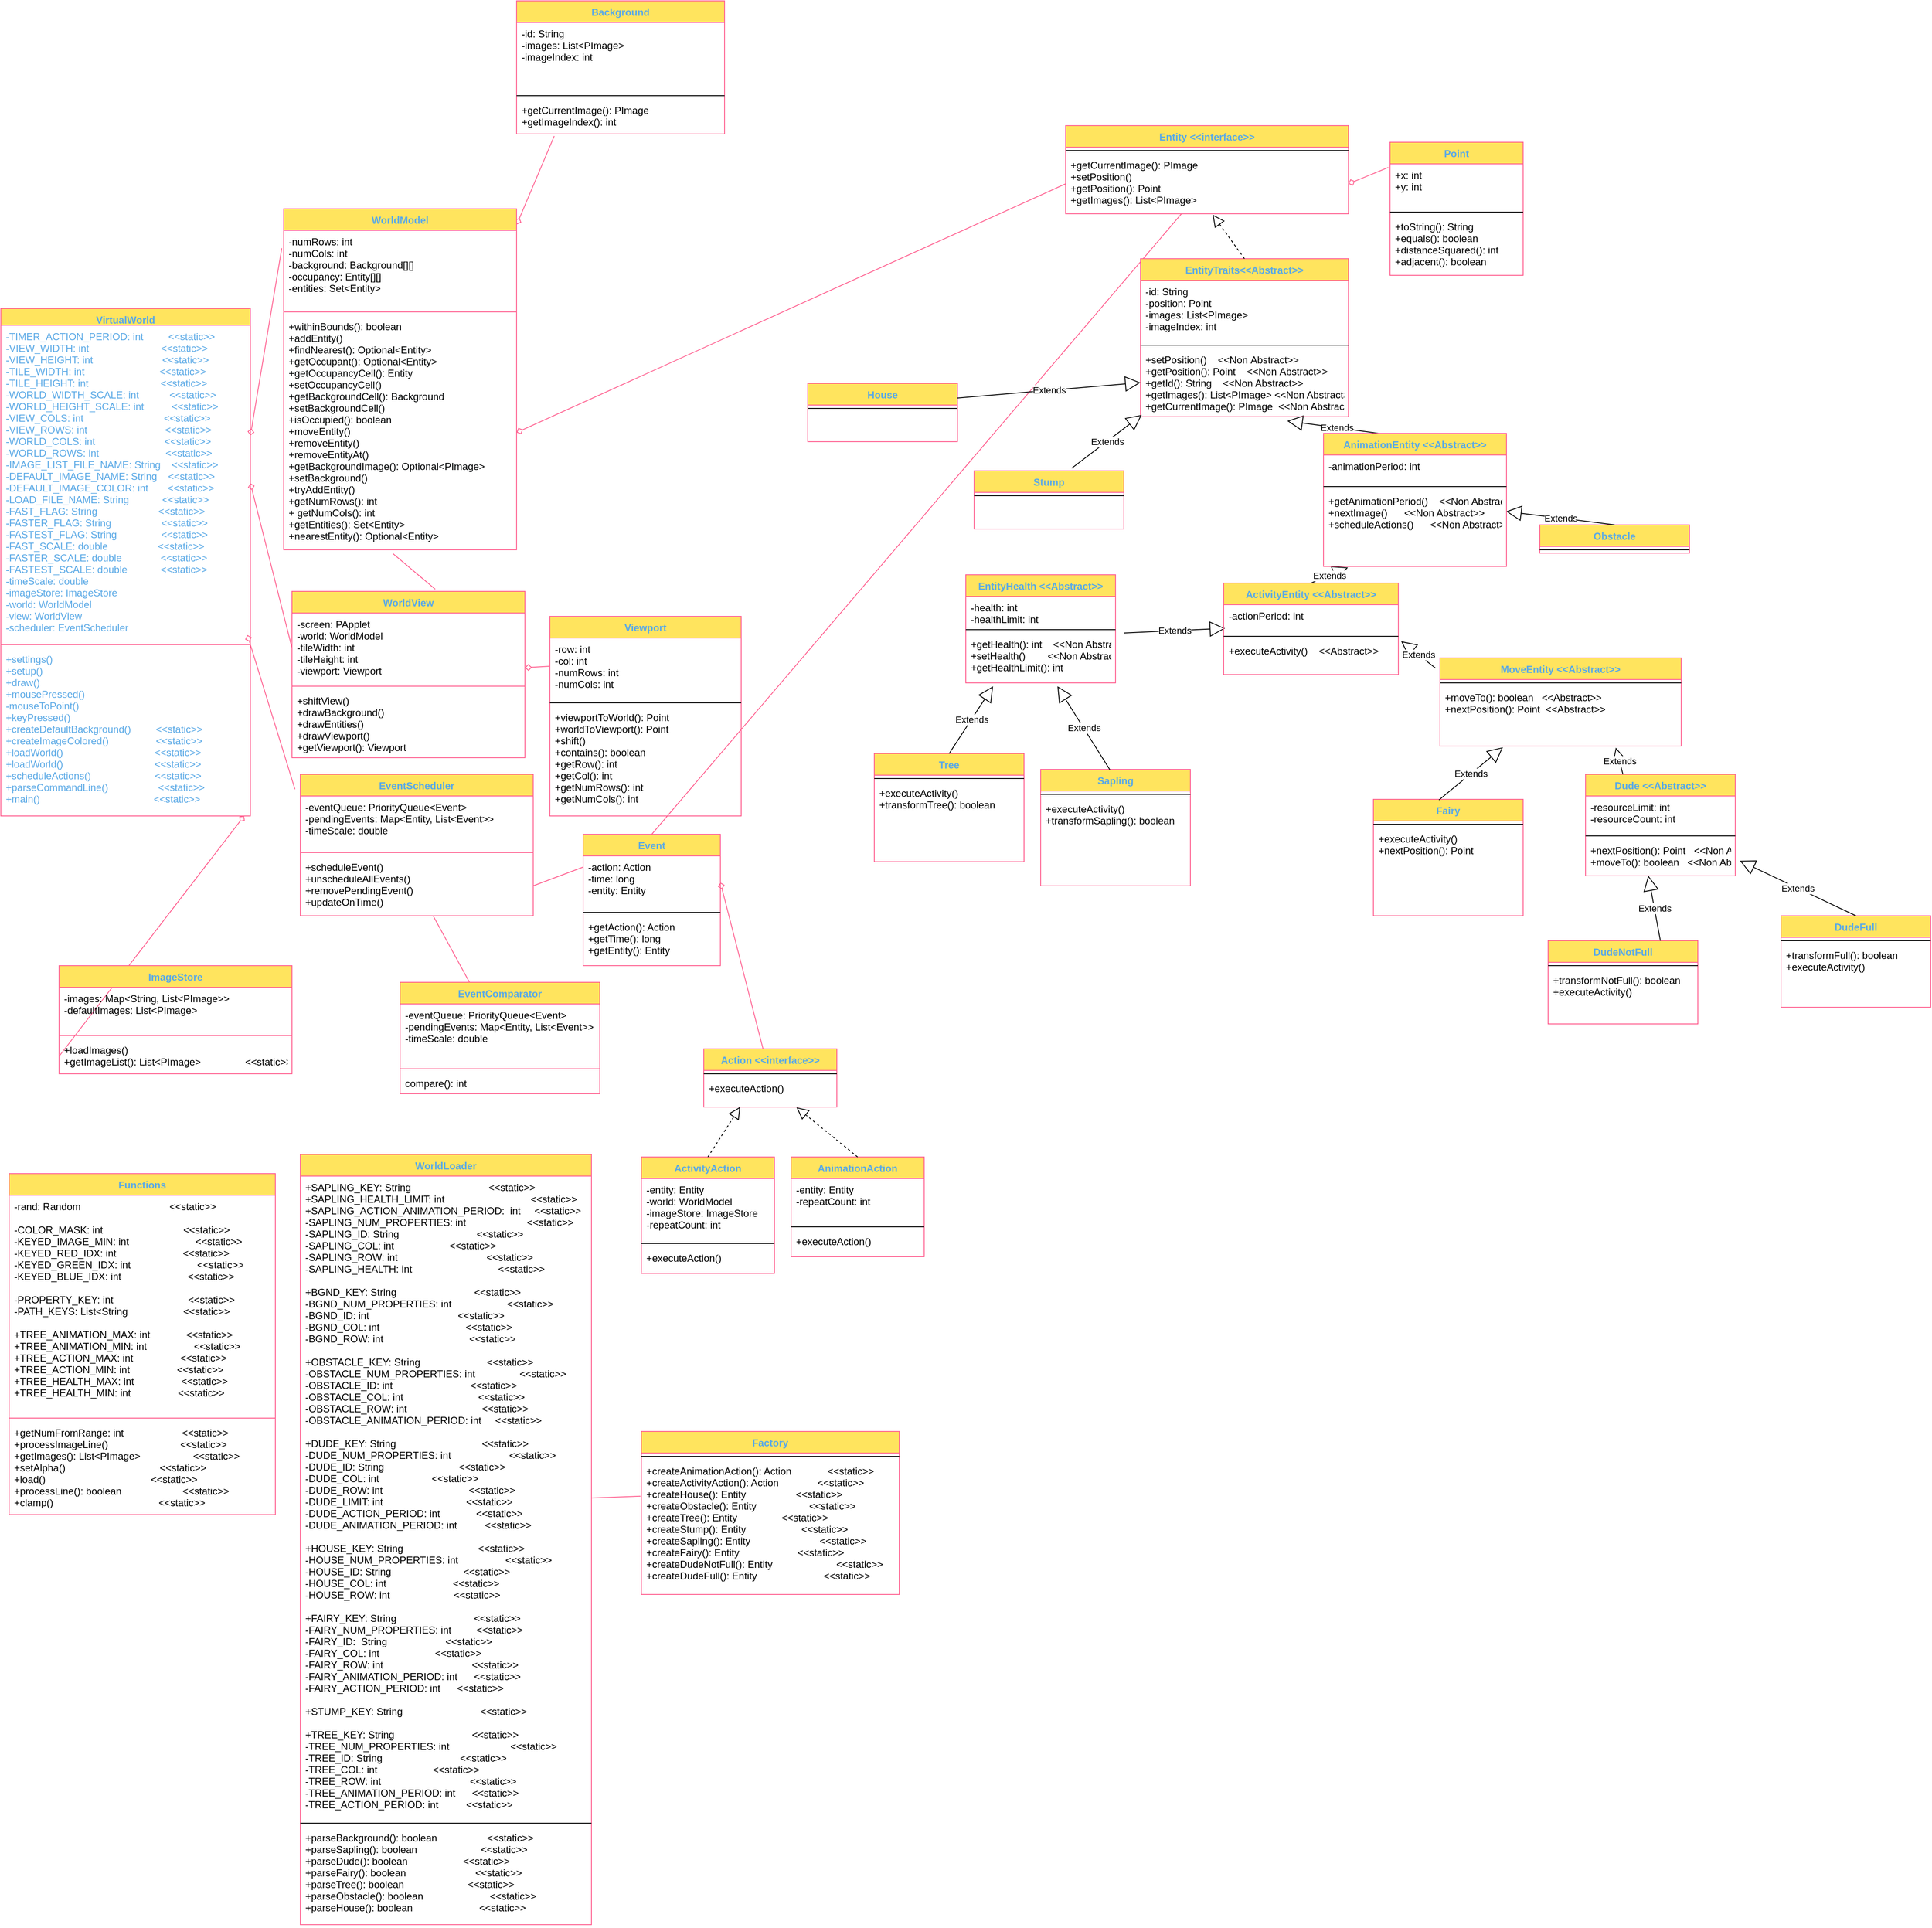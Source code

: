 <mxfile version="18.0.2" type="device"><diagram id="Yo6Zvny2ZRX3JAPKxXua" name="Page 2"><mxGraphModel dx="1278" dy="1679" grid="1" gridSize="10" guides="1" tooltips="1" connect="1" arrows="1" fold="1" page="1" pageScale="1" pageWidth="850" pageHeight="1100" math="0" shadow="0"><root><mxCell id="0"/><mxCell id="1" parent="0"/><mxCell id="uNUdixT6Wx9rpmaAmrXw-1" value="" style="graphMlID=e0;endArrow=none;strokeColor=#FF6392;strokeWidth=1.0;startArrow=diamond;startFill=0;endFill=1;exitX=1;exitY=0.25;exitDx=0;exitDy=0;fontColor=#5AA9E6;entryX=-0.008;entryY=-0.286;entryDx=0;entryDy=0;entryPerimeter=0;" edge="1" parent="1" source="uNUdixT6Wx9rpmaAmrXw-13" target="uNUdixT6Wx9rpmaAmrXw-20"><mxGeometry relative="1" as="geometry"/></mxCell><mxCell id="uNUdixT6Wx9rpmaAmrXw-2" value="" style="graphMlID=e1;endArrow=none;strokeColor=#FF6392;strokeWidth=1.0;startArrow=diamond;startFill=0;endFill=1;exitX=1;exitY=0.5;exitDx=0;exitDy=0;fontColor=#5AA9E6;entryX=0;entryY=0.5;entryDx=0;entryDy=0;" edge="1" parent="1" source="uNUdixT6Wx9rpmaAmrXw-14" target="uNUdixT6Wx9rpmaAmrXw-22"><mxGeometry relative="1" as="geometry"/></mxCell><mxCell id="uNUdixT6Wx9rpmaAmrXw-3" value="" style="graphMlID=e2;endArrow=none;strokeColor=#FF6392;strokeWidth=1.0;startArrow=diamond;startFill=0;endFill=1;fontColor=#5AA9E6;entryX=0;entryY=0.25;entryDx=0;entryDy=0;" edge="1" parent="1" source="uNUdixT6Wx9rpmaAmrXw-21" target="uNUdixT6Wx9rpmaAmrXw-48"><mxGeometry relative="1" as="geometry"><mxPoint x="678" y="270" as="sourcePoint"/></mxGeometry></mxCell><mxCell id="uNUdixT6Wx9rpmaAmrXw-4" value="" style="graphMlID=e3;endArrow=none;strokeColor=#FF6392;strokeWidth=1.0;startArrow=diamond;startFill=0;endFill=1;exitX=0.988;exitY=-0.077;exitDx=0;exitDy=0;exitPerimeter=0;fontColor=#5AA9E6;entryX=-0.023;entryY=0.105;entryDx=0;entryDy=0;entryPerimeter=0;" edge="1" parent="1" source="uNUdixT6Wx9rpmaAmrXw-16" target="uNUdixT6Wx9rpmaAmrXw-25"><mxGeometry relative="1" as="geometry"><mxPoint x="870" y="610" as="targetPoint"/></mxGeometry></mxCell><mxCell id="uNUdixT6Wx9rpmaAmrXw-5" value="" style="graphMlID=e4;endArrow=none;strokeColor=#FF6392;strokeWidth=1.0;startArrow=diamond;startFill=0;endFill=1;exitX=0.975;exitY=1;exitDx=0;exitDy=0;exitPerimeter=0;fontColor=#5AA9E6;entryX=0;entryY=0.5;entryDx=0;entryDy=0;" edge="1" parent="1" source="uNUdixT6Wx9rpmaAmrXw-16" target="uNUdixT6Wx9rpmaAmrXw-32"><mxGeometry relative="1" as="geometry"/></mxCell><mxCell id="uNUdixT6Wx9rpmaAmrXw-6" value="" style="graphMlID=e5;endArrow=none;strokeColor=#FF6392;strokeWidth=1.0;startArrow=diamond;startFill=0;endFill=1;fontColor=#5AA9E6;exitX=1.001;exitY=-0.077;exitDx=0;exitDy=0;exitPerimeter=0;entryX=0.181;entryY=1.06;entryDx=0;entryDy=0;entryPerimeter=0;" edge="1" parent="1" source="uNUdixT6Wx9rpmaAmrXw-18" target="uNUdixT6Wx9rpmaAmrXw-44"><mxGeometry relative="1" as="geometry"/></mxCell><mxCell id="uNUdixT6Wx9rpmaAmrXw-7" value="" style="graphMlID=e7;endArrow=none;strokeColor=#FF6392;strokeWidth=1.0;startArrow=none;startFill=1;endFill=1;fontColor=#5AA9E6;" edge="1" parent="1" source="uNUdixT6Wx9rpmaAmrXw-28" target="uNUdixT6Wx9rpmaAmrXw-33"><mxGeometry relative="1" as="geometry"/></mxCell><mxCell id="uNUdixT6Wx9rpmaAmrXw-8" value="" style="graphMlID=e8;endArrow=none;strokeColor=#FF6392;strokeWidth=1.0;startArrow=diamond;startFill=0;endFill=1;fontColor=#5AA9E6;exitX=1;exitY=0.5;exitDx=0;exitDy=0;entryX=0;entryY=0.5;entryDx=0;entryDy=0;" edge="1" parent="1" source="uNUdixT6Wx9rpmaAmrXw-20" target="uNUdixT6Wx9rpmaAmrXw-47"><mxGeometry relative="1" as="geometry"><mxPoint x="740" y="110" as="sourcePoint"/><mxPoint x="1010" y="258" as="targetPoint"/></mxGeometry></mxCell><mxCell id="uNUdixT6Wx9rpmaAmrXw-9" value="" style="graphMlID=e9;endArrow=none;strokeColor=#FF6392;strokeWidth=1.0;startArrow=diamond;startFill=0;endFill=1;fontColor=#5AA9E6;exitX=1;exitY=0.5;exitDx=0;exitDy=0;entryX=-0.013;entryY=0.08;entryDx=0;entryDy=0;entryPerimeter=0;" edge="1" parent="1" source="uNUdixT6Wx9rpmaAmrXw-47" target="uNUdixT6Wx9rpmaAmrXw-53"><mxGeometry relative="1" as="geometry"><mxPoint x="1190" y="258" as="sourcePoint"/></mxGeometry></mxCell><mxCell id="uNUdixT6Wx9rpmaAmrXw-10" value="" style="graphMlID=e11;endArrow=none;strokeColor=#FF6392;strokeWidth=1.0;startArrow=diamond;startFill=0;endFill=1;fontColor=#5AA9E6;exitX=1;exitY=0.5;exitDx=0;exitDy=0;entryX=0.447;entryY=0.015;entryDx=0;entryDy=0;entryPerimeter=0;" edge="1" parent="1" source="uNUdixT6Wx9rpmaAmrXw-100" target="uNUdixT6Wx9rpmaAmrXw-56"><mxGeometry relative="1" as="geometry"><mxPoint x="1375.96" y="468.072" as="targetPoint"/><mxPoint x="920" y="770.0" as="sourcePoint"/></mxGeometry></mxCell><mxCell id="uNUdixT6Wx9rpmaAmrXw-11" value="" style="graphMlID=e13;endArrow=none;strokeColor=#FF6392;strokeWidth=1.0;startArrow=none;startFill=1;endFill=1;fontColor=#5AA9E6;entryX=0.469;entryY=1.016;entryDx=0;entryDy=0;entryPerimeter=0;exitX=0.615;exitY=-0.013;exitDx=0;exitDy=0;exitPerimeter=0;" edge="1" parent="1" source="uNUdixT6Wx9rpmaAmrXw-21" target="uNUdixT6Wx9rpmaAmrXw-20"><mxGeometry relative="1" as="geometry"/></mxCell><mxCell id="uNUdixT6Wx9rpmaAmrXw-12" value="" style="graphMlID=e14;endArrow=none;strokeColor=#FF6392;strokeWidth=1.0;startArrow=none;startFill=1;endFill=1;fontColor=#5AA9E6;exitX=0.5;exitY=0;exitDx=0;exitDy=0;" edge="1" parent="1" source="uNUdixT6Wx9rpmaAmrXw-99" target="uNUdixT6Wx9rpmaAmrXw-47"><mxGeometry relative="1" as="geometry"><mxPoint x="1207.699" y="309.661" as="targetPoint"/></mxGeometry></mxCell><mxCell id="uNUdixT6Wx9rpmaAmrXw-13" value="VirtualWorld" style="swimlane;fontStyle=1;align=center;verticalAlign=top;childLayout=stackLayout;horizontal=1;startSize=20;horizontalStack=0;resizeParent=1;resizeParentMax=0;resizeLast=0;collapsible=1;marginBottom=0;hachureGap=4;pointerEvents=0;fillColor=#FFE45E;strokeColor=#FF6392;fontColor=#5AA9E6;" vertex="1" parent="1"><mxGeometry x="50" y="180" width="300" height="610" as="geometry"/></mxCell><mxCell id="uNUdixT6Wx9rpmaAmrXw-14" value="-TIMER_ACTION_PERIOD: int         &lt;&lt;static&gt;&gt;&#10;-VIEW_WIDTH: int                          &lt;&lt;static&gt;&gt;&#10;-VIEW_HEIGHT: int                         &lt;&lt;static&gt;&gt;&#10;-TILE_WIDTH: int                           &lt;&lt;static&gt;&gt;&#10;-TILE_HEIGHT: int                          &lt;&lt;static&gt;&gt;&#10;-WORLD_WIDTH_SCALE: int           &lt;&lt;static&gt;&gt;&#10;-WORLD_HEIGHT_SCALE: int          &lt;&lt;static&gt;&gt;&#10;-VIEW_COLS: int                             &lt;&lt;static&gt;&gt;&#10;-VIEW_ROWS: int                            &lt;&lt;static&gt;&gt;&#10;-WORLD_COLS: int                         &lt;&lt;static&gt;&gt;&#10;-WORLD_ROWS: int                        &lt;&lt;static&gt;&gt;&#10;-IMAGE_LIST_FILE_NAME: String    &lt;&lt;static&gt;&gt;&#10;-DEFAULT_IMAGE_NAME: String    &lt;&lt;static&gt;&gt;&#10;-DEFAULT_IMAGE_COLOR: int       &lt;&lt;static&gt;&gt;&#10;-LOAD_FILE_NAME: String            &lt;&lt;static&gt;&gt;&#10;-FAST_FLAG: String                      &lt;&lt;static&gt;&gt;&#10;-FASTER_FLAG: String                  &lt;&lt;static&gt;&gt;&#10;-FASTEST_FLAG: String                &lt;&lt;static&gt;&gt;&#10;-FAST_SCALE: double                  &lt;&lt;static&gt;&gt;&#10;-FASTER_SCALE: double              &lt;&lt;static&gt;&gt;&#10;-FASTEST_SCALE: double            &lt;&lt;static&gt;&gt;&#10;-timeScale: double&#10;-imageStore: ImageStore&#10;-world: WorldModel&#10;-view: WorldView&#10;-scheduler: EventScheduler" style="text;strokeColor=none;fillColor=none;align=left;verticalAlign=top;spacingLeft=4;spacingRight=4;overflow=hidden;rotatable=0;points=[[0,0.5],[1,0.5]];portConstraint=eastwest;fontColor=#5AA9E6;" vertex="1" parent="uNUdixT6Wx9rpmaAmrXw-13"><mxGeometry y="20" width="300" height="380" as="geometry"/></mxCell><mxCell id="uNUdixT6Wx9rpmaAmrXw-15" value="" style="line;strokeWidth=1;fillColor=none;align=left;verticalAlign=middle;spacingTop=-1;spacingLeft=3;spacingRight=3;rotatable=0;labelPosition=right;points=[];portConstraint=eastwest;strokeColor=#FF6392;fontColor=#5AA9E6;" vertex="1" parent="uNUdixT6Wx9rpmaAmrXw-13"><mxGeometry y="400" width="300" height="8" as="geometry"/></mxCell><mxCell id="uNUdixT6Wx9rpmaAmrXw-16" value="+settings()&#10;+setup()&#10;+draw()&#10;+mousePressed()&#10;-mouseToPoint()&#10;+keyPressed()&#10;+createDefaultBackground()         &lt;&lt;static&gt;&gt;&#10;+createImageColored()                 &lt;&lt;static&gt;&gt;&#10;+loadWorld()                                 &lt;&lt;static&gt;&gt;&#10;+loadWorld()                                 &lt;&lt;static&gt;&gt;&#10;+scheduleActions()                       &lt;&lt;static&gt;&gt;&#10;+parseCommandLine()                  &lt;&lt;static&gt;&gt;&#10;+main()                                         &lt;&lt;static&gt;&gt;" style="text;strokeColor=none;fillColor=none;align=left;verticalAlign=top;spacingLeft=4;spacingRight=4;overflow=hidden;rotatable=0;points=[[0,0.5],[1,0.5]];portConstraint=eastwest;fontColor=#5AA9E6;" vertex="1" parent="uNUdixT6Wx9rpmaAmrXw-13"><mxGeometry y="408" width="300" height="202" as="geometry"/></mxCell><mxCell id="uNUdixT6Wx9rpmaAmrXw-17" value="WorldModel" style="swimlane;fontStyle=1;align=center;verticalAlign=top;childLayout=stackLayout;horizontal=1;startSize=26;horizontalStack=0;resizeParent=1;resizeParentMax=0;resizeLast=0;collapsible=1;marginBottom=0;hachureGap=4;pointerEvents=0;sketch=0;fontColor=#5AA9E6;strokeColor=#FF6392;fillColor=#FFE45E;" vertex="1" parent="1"><mxGeometry x="390" y="60" width="280" height="410" as="geometry"/></mxCell><mxCell id="uNUdixT6Wx9rpmaAmrXw-18" value="-numRows: int&#10;-numCols: int&#10;-background: Background[][]&#10;-occupancy: Entity[][]&#10;-entities: Set&lt;Entity&gt;" style="text;strokeColor=none;fillColor=none;align=left;verticalAlign=top;spacingLeft=4;spacingRight=4;overflow=hidden;rotatable=0;points=[[0,0.5],[1,0.5]];portConstraint=eastwest;fontColor=#000000;" vertex="1" parent="uNUdixT6Wx9rpmaAmrXw-17"><mxGeometry y="26" width="280" height="94" as="geometry"/></mxCell><mxCell id="uNUdixT6Wx9rpmaAmrXw-19" value="" style="line;strokeWidth=1;fillColor=none;align=left;verticalAlign=middle;spacingTop=-1;spacingLeft=3;spacingRight=3;rotatable=0;labelPosition=right;points=[];portConstraint=eastwest;strokeColor=#FF6392;fontColor=#5AA9E6;" vertex="1" parent="uNUdixT6Wx9rpmaAmrXw-17"><mxGeometry y="120" width="280" height="8" as="geometry"/></mxCell><mxCell id="uNUdixT6Wx9rpmaAmrXw-20" value="+withinBounds(): boolean        &#10;+addEntity()&#10;+findNearest(): Optional&lt;Entity&gt;   &#10;+getOccupant(): Optional&lt;Entity&gt;          &#10;+getOccupancyCell(): Entity                  &#10;+setOccupancyCell()                          &#10;+getBackgroundCell(): Background            &#10;+setBackgroundCell()    &#10;+isOccupied(): boolean   &#10;+moveEntity()                             &#10;+removeEntity()                          &#10;+removeEntityAt()                               &#10;+getBackgroundImage(): Optional&lt;PImage&gt;   &#10;+setBackground()    &#10;+tryAddEntity() &#10;+getNumRows(): int&#10;+ getNumCols(): int&#10;+getEntities(): Set&lt;Entity&gt;&#10;+nearestEntity(): Optional&lt;Entity&gt;          &#10;&#10;                       &#10;&#10;                                       &#10;                       &#10;                                 &#10;             " style="text;strokeColor=none;fillColor=none;align=left;verticalAlign=top;spacingLeft=4;spacingRight=4;overflow=hidden;rotatable=0;points=[[0,0.5],[1,0.5]];portConstraint=eastwest;fontColor=#020405;" vertex="1" parent="uNUdixT6Wx9rpmaAmrXw-17"><mxGeometry y="128" width="280" height="282" as="geometry"/></mxCell><mxCell id="uNUdixT6Wx9rpmaAmrXw-21" value="WorldView" style="swimlane;fontStyle=1;align=center;verticalAlign=top;childLayout=stackLayout;horizontal=1;startSize=26;horizontalStack=0;resizeParent=1;resizeParentMax=0;resizeLast=0;collapsible=1;marginBottom=0;hachureGap=4;pointerEvents=0;sketch=0;fontColor=#5AA9E6;strokeColor=#FF6392;fillColor=#FFE45E;" vertex="1" parent="1"><mxGeometry x="400" y="520" width="280" height="200" as="geometry"/></mxCell><mxCell id="uNUdixT6Wx9rpmaAmrXw-22" value="-screen: PApplet&#10;-world: WorldModel&#10;-tileWidth: int&#10;-tileHeight: int&#10;-viewport: Viewport" style="text;strokeColor=none;fillColor=none;align=left;verticalAlign=top;spacingLeft=4;spacingRight=4;overflow=hidden;rotatable=0;points=[[0,0.5],[1,0.5]];portConstraint=eastwest;fontColor=#000000;" vertex="1" parent="uNUdixT6Wx9rpmaAmrXw-21"><mxGeometry y="26" width="280" height="84" as="geometry"/></mxCell><mxCell id="uNUdixT6Wx9rpmaAmrXw-23" value="" style="line;strokeWidth=1;fillColor=none;align=left;verticalAlign=middle;spacingTop=-1;spacingLeft=3;spacingRight=3;rotatable=0;labelPosition=right;points=[];portConstraint=eastwest;strokeColor=#FF6392;fontColor=#5AA9E6;" vertex="1" parent="uNUdixT6Wx9rpmaAmrXw-21"><mxGeometry y="110" width="280" height="8" as="geometry"/></mxCell><mxCell id="uNUdixT6Wx9rpmaAmrXw-24" value="+shiftView() &#10;+drawBackground() &#10;+drawEntities()                             &#10;+drawViewport()     &#10;+getViewport(): Viewport &#10;                               " style="text;strokeColor=none;fillColor=none;align=left;verticalAlign=top;spacingLeft=4;spacingRight=4;overflow=hidden;rotatable=0;points=[[0,0.5],[1,0.5]];portConstraint=eastwest;fontColor=#000000;" vertex="1" parent="uNUdixT6Wx9rpmaAmrXw-21"><mxGeometry y="118" width="280" height="82" as="geometry"/></mxCell><mxCell id="uNUdixT6Wx9rpmaAmrXw-25" value="EventScheduler" style="swimlane;fontStyle=1;align=center;verticalAlign=top;childLayout=stackLayout;horizontal=1;startSize=26;horizontalStack=0;resizeParent=1;resizeParentMax=0;resizeLast=0;collapsible=1;marginBottom=0;hachureGap=4;pointerEvents=0;sketch=0;fontColor=#5AA9E6;strokeColor=#FF6392;fillColor=#FFE45E;" vertex="1" parent="1"><mxGeometry x="410" y="740" width="280" height="170" as="geometry"/></mxCell><mxCell id="uNUdixT6Wx9rpmaAmrXw-26" value="-eventQueue: PriorityQueue&lt;Event&gt;&#10;-pendingEvents: Map&lt;Entity, List&lt;Event&gt;&gt;&#10;-timeScale: double" style="text;strokeColor=none;fillColor=none;align=left;verticalAlign=top;spacingLeft=4;spacingRight=4;overflow=hidden;rotatable=0;points=[[0,0.5],[1,0.5]];portConstraint=eastwest;fontColor=#000000;" vertex="1" parent="uNUdixT6Wx9rpmaAmrXw-25"><mxGeometry y="26" width="280" height="64" as="geometry"/></mxCell><mxCell id="uNUdixT6Wx9rpmaAmrXw-27" value="" style="line;strokeWidth=1;fillColor=none;align=left;verticalAlign=middle;spacingTop=-1;spacingLeft=3;spacingRight=3;rotatable=0;labelPosition=right;points=[];portConstraint=eastwest;strokeColor=#FF6392;fontColor=#5AA9E6;" vertex="1" parent="uNUdixT6Wx9rpmaAmrXw-25"><mxGeometry y="90" width="280" height="8" as="geometry"/></mxCell><mxCell id="uNUdixT6Wx9rpmaAmrXw-28" value="+scheduleEvent()                                 &#10;+unscheduleAllEvents()     &#10;+removePendingEvent()                       &#10;+updateOnTime()                                             &#10;" style="text;strokeColor=none;fillColor=none;align=left;verticalAlign=top;spacingLeft=4;spacingRight=4;overflow=hidden;rotatable=0;points=[[0,0.5],[1,0.5]];portConstraint=eastwest;fontColor=#000000;" vertex="1" parent="uNUdixT6Wx9rpmaAmrXw-25"><mxGeometry y="98" width="280" height="72" as="geometry"/></mxCell><mxCell id="uNUdixT6Wx9rpmaAmrXw-29" value="ImageStore" style="swimlane;fontStyle=1;align=center;verticalAlign=top;childLayout=stackLayout;horizontal=1;startSize=26;horizontalStack=0;resizeParent=1;resizeParentMax=0;resizeLast=0;collapsible=1;marginBottom=0;hachureGap=4;pointerEvents=0;sketch=0;fontColor=#5AA9E6;strokeColor=#FF6392;fillColor=#FFE45E;" vertex="1" parent="1"><mxGeometry x="120" y="970" width="280" height="130" as="geometry"/></mxCell><mxCell id="uNUdixT6Wx9rpmaAmrXw-30" value="-images: Map&lt;String, List&lt;PImage&gt;&gt;&#10;-defaultImages: List&lt;PImage&gt;" style="text;strokeColor=none;fillColor=none;align=left;verticalAlign=top;spacingLeft=4;spacingRight=4;overflow=hidden;rotatable=0;points=[[0,0.5],[1,0.5]];portConstraint=eastwest;fontColor=#000000;" vertex="1" parent="uNUdixT6Wx9rpmaAmrXw-29"><mxGeometry y="26" width="280" height="54" as="geometry"/></mxCell><mxCell id="uNUdixT6Wx9rpmaAmrXw-31" value="" style="line;strokeWidth=1;fillColor=none;align=left;verticalAlign=middle;spacingTop=-1;spacingLeft=3;spacingRight=3;rotatable=0;labelPosition=right;points=[];portConstraint=eastwest;strokeColor=#FF6392;fontColor=#5AA9E6;" vertex="1" parent="uNUdixT6Wx9rpmaAmrXw-29"><mxGeometry y="80" width="280" height="8" as="geometry"/></mxCell><mxCell id="uNUdixT6Wx9rpmaAmrXw-32" value="+loadImages()&#10;+getImageList(): List&lt;PImage&gt;                &lt;&lt;static&gt;&gt;                                " style="text;strokeColor=none;fillColor=none;align=left;verticalAlign=top;spacingLeft=4;spacingRight=4;overflow=hidden;rotatable=0;points=[[0,0.5],[1,0.5]];portConstraint=eastwest;fontColor=#000000;" vertex="1" parent="uNUdixT6Wx9rpmaAmrXw-29"><mxGeometry y="88" width="280" height="42" as="geometry"/></mxCell><mxCell id="uNUdixT6Wx9rpmaAmrXw-33" value="EventComparator" style="swimlane;fontStyle=1;align=center;verticalAlign=top;childLayout=stackLayout;horizontal=1;startSize=26;horizontalStack=0;resizeParent=1;resizeParentMax=0;resizeLast=0;collapsible=1;marginBottom=0;hachureGap=4;pointerEvents=0;sketch=0;fontColor=#5AA9E6;strokeColor=#FF6392;fillColor=#FFE45E;" vertex="1" parent="1"><mxGeometry x="530" y="990" width="240" height="134" as="geometry"/></mxCell><mxCell id="uNUdixT6Wx9rpmaAmrXw-34" value="-eventQueue: PriorityQueue&lt;Event&gt;&#10;-pendingEvents: Map&lt;Entity, List&lt;Event&gt;&gt;&#10;-timeScale: double" style="text;strokeColor=none;fillColor=none;align=left;verticalAlign=top;spacingLeft=4;spacingRight=4;overflow=hidden;rotatable=0;points=[[0,0.5],[1,0.5]];portConstraint=eastwest;fontColor=#000000;" vertex="1" parent="uNUdixT6Wx9rpmaAmrXw-33"><mxGeometry y="26" width="240" height="74" as="geometry"/></mxCell><mxCell id="uNUdixT6Wx9rpmaAmrXw-35" value="" style="line;strokeWidth=1;fillColor=none;align=left;verticalAlign=middle;spacingTop=-1;spacingLeft=3;spacingRight=3;rotatable=0;labelPosition=right;points=[];portConstraint=eastwest;strokeColor=#FF6392;fontColor=#5AA9E6;" vertex="1" parent="uNUdixT6Wx9rpmaAmrXw-33"><mxGeometry y="100" width="240" height="8" as="geometry"/></mxCell><mxCell id="uNUdixT6Wx9rpmaAmrXw-36" value="compare(): int" style="text;strokeColor=none;fillColor=none;align=left;verticalAlign=top;spacingLeft=4;spacingRight=4;overflow=hidden;rotatable=0;points=[[0,0.5],[1,0.5]];portConstraint=eastwest;fontColor=#000000;" vertex="1" parent="uNUdixT6Wx9rpmaAmrXw-33"><mxGeometry y="108" width="240" height="26" as="geometry"/></mxCell><mxCell id="uNUdixT6Wx9rpmaAmrXw-37" value="Functions" style="swimlane;fontStyle=1;align=center;verticalAlign=top;childLayout=stackLayout;horizontal=1;startSize=26;horizontalStack=0;resizeParent=1;resizeParentMax=0;resizeLast=0;collapsible=1;marginBottom=0;hachureGap=4;pointerEvents=0;sketch=0;fontColor=#5AA9E6;strokeColor=#FF6392;fillColor=#FFE45E;" vertex="1" parent="1"><mxGeometry x="60" y="1220" width="320" height="410" as="geometry"/></mxCell><mxCell id="uNUdixT6Wx9rpmaAmrXw-38" value="-rand: Random                                &lt;&lt;static&gt;&gt;&#10;&#10;-COLOR_MASK: int                             &lt;&lt;static&gt;&gt;&#10;-KEYED_IMAGE_MIN: int                        &lt;&lt;static&gt;&gt;&#10;-KEYED_RED_IDX: int                        &lt;&lt;static&gt;&gt;&#10;-KEYED_GREEN_IDX: int                        &lt;&lt;static&gt;&gt;&#10;-KEYED_BLUE_IDX: int                        &lt;&lt;static&gt;&gt;&#10;&#10;-PROPERTY_KEY: int                           &lt;&lt;static&gt;&gt;&#10;-PATH_KEYS: List&lt;String                    &lt;&lt;static&gt;&gt;&#10;&#10;+TREE_ANIMATION_MAX: int             &lt;&lt;static&gt;&gt;&#10;+TREE_ANIMATION_MIN: int                 &lt;&lt;static&gt;&gt;&#10;+TREE_ACTION_MAX: int                 &lt;&lt;static&gt;&gt;&#10;+TREE_ACTION_MIN: int                 &lt;&lt;static&gt;&gt;&#10;+TREE_HEALTH_MAX: int                 &lt;&lt;static&gt;&gt;&#10;+TREE_HEALTH_MIN: int                 &lt;&lt;static&gt;&gt;" style="text;strokeColor=none;fillColor=none;align=left;verticalAlign=top;spacingLeft=4;spacingRight=4;overflow=hidden;rotatable=0;points=[[0,0.5],[1,0.5]];portConstraint=eastwest;fontColor=#000000;" vertex="1" parent="uNUdixT6Wx9rpmaAmrXw-37"><mxGeometry y="26" width="320" height="264" as="geometry"/></mxCell><mxCell id="uNUdixT6Wx9rpmaAmrXw-39" value="" style="line;strokeWidth=1;fillColor=none;align=left;verticalAlign=middle;spacingTop=-1;spacingLeft=3;spacingRight=3;rotatable=0;labelPosition=right;points=[];portConstraint=eastwest;strokeColor=#FF6392;fontColor=#5AA9E6;" vertex="1" parent="uNUdixT6Wx9rpmaAmrXw-37"><mxGeometry y="290" width="320" height="8" as="geometry"/></mxCell><mxCell id="uNUdixT6Wx9rpmaAmrXw-40" value="+getNumFromRange: int                     &lt;&lt;static&gt;&gt;&#10;+processImageLine()                          &lt;&lt;static&gt;&gt;&#10;+getImages(): List&lt;PImage&gt;                   &lt;&lt;static&gt;&gt;&#10;+setAlpha()                                  &lt;&lt;static&gt;&gt;&#10;+load()                                      &lt;&lt;static&gt;&gt;&#10;+processLine(): boolean                      &lt;&lt;static&gt;&gt;&#10;+clamp()                                      &lt;&lt;static&gt;&gt;&#10;&#10;" style="text;strokeColor=none;fillColor=none;align=left;verticalAlign=top;spacingLeft=4;spacingRight=4;overflow=hidden;rotatable=0;points=[[0,0.5],[1,0.5]];portConstraint=eastwest;fontColor=#000000;" vertex="1" parent="uNUdixT6Wx9rpmaAmrXw-37"><mxGeometry y="298" width="320" height="112" as="geometry"/></mxCell><mxCell id="uNUdixT6Wx9rpmaAmrXw-41" value="Background" style="swimlane;fontStyle=1;align=center;verticalAlign=top;childLayout=stackLayout;horizontal=1;startSize=26;horizontalStack=0;resizeParent=1;resizeParentMax=0;resizeLast=0;collapsible=1;marginBottom=0;hachureGap=4;pointerEvents=0;sketch=0;fontColor=#5AA9E6;strokeColor=#FF6392;fillColor=#FFE45E;" vertex="1" parent="1"><mxGeometry x="670" y="-190" width="250" height="160" as="geometry"/></mxCell><mxCell id="uNUdixT6Wx9rpmaAmrXw-42" value="-id: String&#10;-images: List&lt;PImage&gt;&#10;-imageIndex: int&#10;" style="text;strokeColor=none;fillColor=none;align=left;verticalAlign=top;spacingLeft=4;spacingRight=4;overflow=hidden;rotatable=0;points=[[0,0.5],[1,0.5]];portConstraint=eastwest;" vertex="1" parent="uNUdixT6Wx9rpmaAmrXw-41"><mxGeometry y="26" width="250" height="84" as="geometry"/></mxCell><mxCell id="uNUdixT6Wx9rpmaAmrXw-43" value="" style="line;strokeWidth=1;fillColor=none;align=left;verticalAlign=middle;spacingTop=-1;spacingLeft=3;spacingRight=3;rotatable=0;labelPosition=right;points=[];portConstraint=eastwest;" vertex="1" parent="uNUdixT6Wx9rpmaAmrXw-41"><mxGeometry y="110" width="250" height="8" as="geometry"/></mxCell><mxCell id="uNUdixT6Wx9rpmaAmrXw-44" value="+getCurrentImage(): PImage   &#10;+getImageIndex(): int&#10;" style="text;strokeColor=none;fillColor=none;align=left;verticalAlign=top;spacingLeft=4;spacingRight=4;overflow=hidden;rotatable=0;points=[[0,0.5],[1,0.5]];portConstraint=eastwest;" vertex="1" parent="uNUdixT6Wx9rpmaAmrXw-41"><mxGeometry y="118" width="250" height="42" as="geometry"/></mxCell><mxCell id="uNUdixT6Wx9rpmaAmrXw-45" value="Entity &lt;&lt;interface&gt;&gt;" style="swimlane;fontStyle=1;align=center;verticalAlign=top;childLayout=stackLayout;horizontal=1;startSize=26;horizontalStack=0;resizeParent=1;resizeParentMax=0;resizeLast=0;collapsible=1;marginBottom=0;hachureGap=4;pointerEvents=0;sketch=0;fontColor=#5AA9E6;strokeColor=#FF6392;fillColor=#FFE45E;" vertex="1" parent="1"><mxGeometry x="1330" y="-40" width="340" height="106" as="geometry"/></mxCell><mxCell id="uNUdixT6Wx9rpmaAmrXw-46" value="" style="line;strokeWidth=1;fillColor=none;align=left;verticalAlign=middle;spacingTop=-1;spacingLeft=3;spacingRight=3;rotatable=0;labelPosition=right;points=[];portConstraint=eastwest;" vertex="1" parent="uNUdixT6Wx9rpmaAmrXw-45"><mxGeometry y="26" width="340" height="8" as="geometry"/></mxCell><mxCell id="uNUdixT6Wx9rpmaAmrXw-47" value="+getCurrentImage(): PImage  &#10;+setPosition()   &#10;+getPosition(): Point &#10;+getImages(): List&lt;PImage&gt;   &#10;             &#10;                                            " style="text;strokeColor=none;fillColor=none;align=left;verticalAlign=top;spacingLeft=4;spacingRight=4;overflow=hidden;rotatable=0;points=[[0,0.5],[1,0.5]];portConstraint=eastwest;" vertex="1" parent="uNUdixT6Wx9rpmaAmrXw-45"><mxGeometry y="34" width="340" height="72" as="geometry"/></mxCell><mxCell id="uNUdixT6Wx9rpmaAmrXw-48" value="Viewport" style="swimlane;fontStyle=1;align=center;verticalAlign=top;childLayout=stackLayout;horizontal=1;startSize=26;horizontalStack=0;resizeParent=1;resizeParentMax=0;resizeLast=0;collapsible=1;marginBottom=0;hachureGap=4;pointerEvents=0;sketch=0;fontColor=#5AA9E6;strokeColor=#FF6392;fillColor=#FFE45E;" vertex="1" parent="1"><mxGeometry x="710" y="550" width="230" height="240" as="geometry"/></mxCell><mxCell id="uNUdixT6Wx9rpmaAmrXw-49" value="-row: int&#10;-col: int&#10;-numRows: int&#10;-numCols: int" style="text;strokeColor=none;fillColor=none;align=left;verticalAlign=top;spacingLeft=4;spacingRight=4;overflow=hidden;rotatable=0;points=[[0,0.5],[1,0.5]];portConstraint=eastwest;" vertex="1" parent="uNUdixT6Wx9rpmaAmrXw-48"><mxGeometry y="26" width="230" height="74" as="geometry"/></mxCell><mxCell id="uNUdixT6Wx9rpmaAmrXw-50" value="" style="line;strokeWidth=1;fillColor=none;align=left;verticalAlign=middle;spacingTop=-1;spacingLeft=3;spacingRight=3;rotatable=0;labelPosition=right;points=[];portConstraint=eastwest;" vertex="1" parent="uNUdixT6Wx9rpmaAmrXw-48"><mxGeometry y="100" width="230" height="8" as="geometry"/></mxCell><mxCell id="uNUdixT6Wx9rpmaAmrXw-51" value="+viewportToWorld(): Point   &#10;+worldToViewport(): Point     &#10;+shift()  &#10;+contains(): boolean  &#10;+getRow(): int       &#10;+getCol(): int &#10;+getNumRows(): int &#10;+getNumCols(): int        &#10;                                   &#10;                " style="text;strokeColor=none;fillColor=none;align=left;verticalAlign=top;spacingLeft=4;spacingRight=4;overflow=hidden;rotatable=0;points=[[0,0.5],[1,0.5]];portConstraint=eastwest;" vertex="1" parent="uNUdixT6Wx9rpmaAmrXw-48"><mxGeometry y="108" width="230" height="132" as="geometry"/></mxCell><mxCell id="uNUdixT6Wx9rpmaAmrXw-52" value="Point" style="swimlane;fontStyle=1;align=center;verticalAlign=top;childLayout=stackLayout;horizontal=1;startSize=26;horizontalStack=0;resizeParent=1;resizeParentMax=0;resizeLast=0;collapsible=1;marginBottom=0;hachureGap=4;pointerEvents=0;sketch=0;fontColor=#5AA9E6;strokeColor=#FF6392;fillColor=#FFE45E;" vertex="1" parent="1"><mxGeometry x="1720" y="-20" width="160" height="160" as="geometry"/></mxCell><mxCell id="uNUdixT6Wx9rpmaAmrXw-53" value="+x: int&#10;+y: int" style="text;strokeColor=none;fillColor=none;align=left;verticalAlign=top;spacingLeft=4;spacingRight=4;overflow=hidden;rotatable=0;points=[[0,0.5],[1,0.5]];portConstraint=eastwest;" vertex="1" parent="uNUdixT6Wx9rpmaAmrXw-52"><mxGeometry y="26" width="160" height="54" as="geometry"/></mxCell><mxCell id="uNUdixT6Wx9rpmaAmrXw-54" value="" style="line;strokeWidth=1;fillColor=none;align=left;verticalAlign=middle;spacingTop=-1;spacingLeft=3;spacingRight=3;rotatable=0;labelPosition=right;points=[];portConstraint=eastwest;" vertex="1" parent="uNUdixT6Wx9rpmaAmrXw-52"><mxGeometry y="80" width="160" height="8" as="geometry"/></mxCell><mxCell id="uNUdixT6Wx9rpmaAmrXw-55" value="+toString(): String&#10;+equals(): boolean&#10;+distanceSquared(): int&#10;+adjacent(): boolean             &#10;     &#10;               " style="text;strokeColor=none;fillColor=none;align=left;verticalAlign=top;spacingLeft=4;spacingRight=4;overflow=hidden;rotatable=0;points=[[0,0.5],[1,0.5]];portConstraint=eastwest;" vertex="1" parent="uNUdixT6Wx9rpmaAmrXw-52"><mxGeometry y="88" width="160" height="72" as="geometry"/></mxCell><mxCell id="uNUdixT6Wx9rpmaAmrXw-56" value="Action &lt;&lt;interface&gt;&gt;" style="swimlane;fontStyle=1;align=center;verticalAlign=top;childLayout=stackLayout;horizontal=1;startSize=26;horizontalStack=0;resizeParent=1;resizeParentMax=0;resizeLast=0;collapsible=1;marginBottom=0;hachureGap=4;pointerEvents=0;sketch=0;fontColor=#5AA9E6;strokeColor=#FF6392;fillColor=#FFE45E;" vertex="1" parent="1"><mxGeometry x="895" y="1070" width="160" height="70" as="geometry"/></mxCell><mxCell id="uNUdixT6Wx9rpmaAmrXw-57" value="" style="line;strokeWidth=1;fillColor=none;align=left;verticalAlign=middle;spacingTop=-1;spacingLeft=3;spacingRight=3;rotatable=0;labelPosition=right;points=[];portConstraint=eastwest;" vertex="1" parent="uNUdixT6Wx9rpmaAmrXw-56"><mxGeometry y="26" width="160" height="8" as="geometry"/></mxCell><mxCell id="uNUdixT6Wx9rpmaAmrXw-58" value="+executeAction()  &#10;  " style="text;strokeColor=none;fillColor=none;align=left;verticalAlign=top;spacingLeft=4;spacingRight=4;overflow=hidden;rotatable=0;points=[[0,0.5],[1,0.5]];portConstraint=eastwest;" vertex="1" parent="uNUdixT6Wx9rpmaAmrXw-56"><mxGeometry y="34" width="160" height="36" as="geometry"/></mxCell><mxCell id="uNUdixT6Wx9rpmaAmrXw-59" value="House" style="swimlane;fontStyle=1;align=center;verticalAlign=top;childLayout=stackLayout;horizontal=1;startSize=26;horizontalStack=0;resizeParent=1;resizeParentMax=0;resizeLast=0;collapsible=1;marginBottom=0;hachureGap=4;pointerEvents=0;sketch=0;fontColor=#5AA9E6;strokeColor=#FF6392;fillColor=#FFE45E;" vertex="1" parent="1"><mxGeometry x="1020" y="270" width="180" height="70" as="geometry"/></mxCell><mxCell id="uNUdixT6Wx9rpmaAmrXw-60" value="" style="line;strokeWidth=1;fillColor=none;align=left;verticalAlign=middle;spacingTop=-1;spacingLeft=3;spacingRight=3;rotatable=0;labelPosition=right;points=[];portConstraint=eastwest;" vertex="1" parent="uNUdixT6Wx9rpmaAmrXw-59"><mxGeometry y="26" width="180" height="8" as="geometry"/></mxCell><mxCell id="uNUdixT6Wx9rpmaAmrXw-61" value="&#10;             &#10;                                            " style="text;strokeColor=none;fillColor=none;align=left;verticalAlign=top;spacingLeft=4;spacingRight=4;overflow=hidden;rotatable=0;points=[[0,0.5],[1,0.5]];portConstraint=eastwest;" vertex="1" parent="uNUdixT6Wx9rpmaAmrXw-59"><mxGeometry y="34" width="180" height="36" as="geometry"/></mxCell><mxCell id="uNUdixT6Wx9rpmaAmrXw-62" value="DudeFull" style="swimlane;fontStyle=1;align=center;verticalAlign=top;childLayout=stackLayout;horizontal=1;startSize=26;horizontalStack=0;resizeParent=1;resizeParentMax=0;resizeLast=0;collapsible=1;marginBottom=0;hachureGap=4;pointerEvents=0;sketch=0;fontColor=#5AA9E6;strokeColor=#FF6392;fillColor=#FFE45E;" vertex="1" parent="1"><mxGeometry x="2190" y="910" width="180" height="110" as="geometry"/></mxCell><mxCell id="uNUdixT6Wx9rpmaAmrXw-63" value="" style="line;strokeWidth=1;fillColor=none;align=left;verticalAlign=middle;spacingTop=-1;spacingLeft=3;spacingRight=3;rotatable=0;labelPosition=right;points=[];portConstraint=eastwest;" vertex="1" parent="uNUdixT6Wx9rpmaAmrXw-62"><mxGeometry y="26" width="180" height="8" as="geometry"/></mxCell><mxCell id="uNUdixT6Wx9rpmaAmrXw-64" value="+transformFull(): boolean                 &#10;+executeActivity()&#10;                   &#10;             &#10;                                            " style="text;strokeColor=none;fillColor=none;align=left;verticalAlign=top;spacingLeft=4;spacingRight=4;overflow=hidden;rotatable=0;points=[[0,0.5],[1,0.5]];portConstraint=eastwest;" vertex="1" parent="uNUdixT6Wx9rpmaAmrXw-62"><mxGeometry y="34" width="180" height="76" as="geometry"/></mxCell><mxCell id="uNUdixT6Wx9rpmaAmrXw-65" value="Sapling" style="swimlane;fontStyle=1;align=center;verticalAlign=top;childLayout=stackLayout;horizontal=1;startSize=26;horizontalStack=0;resizeParent=1;resizeParentMax=0;resizeLast=0;collapsible=1;marginBottom=0;hachureGap=4;pointerEvents=0;sketch=0;fontColor=#5AA9E6;strokeColor=#FF6392;fillColor=#FFE45E;" vertex="1" parent="1"><mxGeometry x="1300" y="734" width="180" height="140" as="geometry"/></mxCell><mxCell id="uNUdixT6Wx9rpmaAmrXw-66" value="" style="line;strokeWidth=1;fillColor=none;align=left;verticalAlign=middle;spacingTop=-1;spacingLeft=3;spacingRight=3;rotatable=0;labelPosition=right;points=[];portConstraint=eastwest;" vertex="1" parent="uNUdixT6Wx9rpmaAmrXw-65"><mxGeometry y="26" width="180" height="8" as="geometry"/></mxCell><mxCell id="uNUdixT6Wx9rpmaAmrXw-67" value="+executeActivity()                 &#10;+transformSapling(): boolean &#10;&#10;                                            " style="text;strokeColor=none;fillColor=none;align=left;verticalAlign=top;spacingLeft=4;spacingRight=4;overflow=hidden;rotatable=0;points=[[0,0.5],[1,0.5]];portConstraint=eastwest;" vertex="1" parent="uNUdixT6Wx9rpmaAmrXw-65"><mxGeometry y="34" width="180" height="106" as="geometry"/></mxCell><mxCell id="uNUdixT6Wx9rpmaAmrXw-68" value="Stump" style="swimlane;fontStyle=1;align=center;verticalAlign=top;childLayout=stackLayout;horizontal=1;startSize=26;horizontalStack=0;resizeParent=1;resizeParentMax=0;resizeLast=0;collapsible=1;marginBottom=0;hachureGap=4;pointerEvents=0;sketch=0;fontColor=#5AA9E6;strokeColor=#FF6392;fillColor=#FFE45E;" vertex="1" parent="1"><mxGeometry x="1220" y="375" width="180" height="70" as="geometry"/></mxCell><mxCell id="uNUdixT6Wx9rpmaAmrXw-69" value="" style="line;strokeWidth=1;fillColor=none;align=left;verticalAlign=middle;spacingTop=-1;spacingLeft=3;spacingRight=3;rotatable=0;labelPosition=right;points=[];portConstraint=eastwest;" vertex="1" parent="uNUdixT6Wx9rpmaAmrXw-68"><mxGeometry y="26" width="180" height="8" as="geometry"/></mxCell><mxCell id="uNUdixT6Wx9rpmaAmrXw-70" value="&#10;             &#10;                                            " style="text;strokeColor=none;fillColor=none;align=left;verticalAlign=top;spacingLeft=4;spacingRight=4;overflow=hidden;rotatable=0;points=[[0,0.5],[1,0.5]];portConstraint=eastwest;" vertex="1" parent="uNUdixT6Wx9rpmaAmrXw-68"><mxGeometry y="34" width="180" height="36" as="geometry"/></mxCell><mxCell id="uNUdixT6Wx9rpmaAmrXw-71" value="DudeNotFull" style="swimlane;fontStyle=1;align=center;verticalAlign=top;childLayout=stackLayout;horizontal=1;startSize=26;horizontalStack=0;resizeParent=1;resizeParentMax=0;resizeLast=0;collapsible=1;marginBottom=0;hachureGap=4;pointerEvents=0;sketch=0;fontColor=#5AA9E6;strokeColor=#FF6392;fillColor=#FFE45E;" vertex="1" parent="1"><mxGeometry x="1910" y="940" width="180" height="100" as="geometry"/></mxCell><mxCell id="uNUdixT6Wx9rpmaAmrXw-72" value="" style="line;strokeWidth=1;fillColor=none;align=left;verticalAlign=middle;spacingTop=-1;spacingLeft=3;spacingRight=3;rotatable=0;labelPosition=right;points=[];portConstraint=eastwest;" vertex="1" parent="uNUdixT6Wx9rpmaAmrXw-71"><mxGeometry y="26" width="180" height="8" as="geometry"/></mxCell><mxCell id="uNUdixT6Wx9rpmaAmrXw-73" value="+transformNotFull(): boolean                &#10;+executeActivity() &#10;                      &#10;             &#10;                                            " style="text;strokeColor=none;fillColor=none;align=left;verticalAlign=top;spacingLeft=4;spacingRight=4;overflow=hidden;rotatable=0;points=[[0,0.5],[1,0.5]];portConstraint=eastwest;" vertex="1" parent="uNUdixT6Wx9rpmaAmrXw-71"><mxGeometry y="34" width="180" height="66" as="geometry"/></mxCell><mxCell id="uNUdixT6Wx9rpmaAmrXw-74" value="Obstacle" style="swimlane;fontStyle=1;align=center;verticalAlign=top;childLayout=stackLayout;horizontal=1;startSize=26;horizontalStack=0;resizeParent=1;resizeParentMax=0;resizeLast=0;collapsible=1;marginBottom=0;hachureGap=4;pointerEvents=0;sketch=0;fontColor=#5AA9E6;strokeColor=#FF6392;fillColor=#FFE45E;" vertex="1" parent="1"><mxGeometry x="1900" y="440" width="180" height="34" as="geometry"/></mxCell><mxCell id="uNUdixT6Wx9rpmaAmrXw-75" value="" style="line;strokeWidth=1;fillColor=none;align=left;verticalAlign=middle;spacingTop=-1;spacingLeft=3;spacingRight=3;rotatable=0;labelPosition=right;points=[];portConstraint=eastwest;" vertex="1" parent="uNUdixT6Wx9rpmaAmrXw-74"><mxGeometry y="26" width="180" height="8" as="geometry"/></mxCell><mxCell id="uNUdixT6Wx9rpmaAmrXw-76" value="Fairy" style="swimlane;fontStyle=1;align=center;verticalAlign=top;childLayout=stackLayout;horizontal=1;startSize=26;horizontalStack=0;resizeParent=1;resizeParentMax=0;resizeLast=0;collapsible=1;marginBottom=0;hachureGap=4;pointerEvents=0;sketch=0;fontColor=#5AA9E6;strokeColor=#FF6392;fillColor=#FFE45E;" vertex="1" parent="1"><mxGeometry x="1700" y="770" width="180" height="140" as="geometry"/></mxCell><mxCell id="uNUdixT6Wx9rpmaAmrXw-77" value="" style="line;strokeWidth=1;fillColor=none;align=left;verticalAlign=middle;spacingTop=-1;spacingLeft=3;spacingRight=3;rotatable=0;labelPosition=right;points=[];portConstraint=eastwest;" vertex="1" parent="uNUdixT6Wx9rpmaAmrXw-76"><mxGeometry y="26" width="180" height="8" as="geometry"/></mxCell><mxCell id="uNUdixT6Wx9rpmaAmrXw-78" value="+executeActivity()     &#10;+nextPosition(): Point&#10;&#10;" style="text;strokeColor=none;fillColor=none;align=left;verticalAlign=top;spacingLeft=4;spacingRight=4;overflow=hidden;rotatable=0;points=[[0,0.5],[1,0.5]];portConstraint=eastwest;" vertex="1" parent="uNUdixT6Wx9rpmaAmrXw-76"><mxGeometry y="34" width="180" height="106" as="geometry"/></mxCell><mxCell id="uNUdixT6Wx9rpmaAmrXw-79" value="Tree" style="swimlane;fontStyle=1;align=center;verticalAlign=top;childLayout=stackLayout;horizontal=1;startSize=26;horizontalStack=0;resizeParent=1;resizeParentMax=0;resizeLast=0;collapsible=1;marginBottom=0;hachureGap=4;pointerEvents=0;sketch=0;fontColor=#5AA9E6;strokeColor=#FF6392;fillColor=#FFE45E;" vertex="1" parent="1"><mxGeometry x="1100" y="715" width="180" height="130" as="geometry"/></mxCell><mxCell id="uNUdixT6Wx9rpmaAmrXw-80" value="" style="line;strokeWidth=1;fillColor=none;align=left;verticalAlign=middle;spacingTop=-1;spacingLeft=3;spacingRight=3;rotatable=0;labelPosition=right;points=[];portConstraint=eastwest;" vertex="1" parent="uNUdixT6Wx9rpmaAmrXw-79"><mxGeometry y="26" width="180" height="8" as="geometry"/></mxCell><mxCell id="uNUdixT6Wx9rpmaAmrXw-81" value="+executeActivity()             &#10;+transformTree(): boolean &#10;                      &#10;             &#10;                                            " style="text;strokeColor=none;fillColor=none;align=left;verticalAlign=top;spacingLeft=4;spacingRight=4;overflow=hidden;rotatable=0;points=[[0,0.5],[1,0.5]];portConstraint=eastwest;" vertex="1" parent="uNUdixT6Wx9rpmaAmrXw-79"><mxGeometry y="34" width="180" height="96" as="geometry"/></mxCell><mxCell id="uNUdixT6Wx9rpmaAmrXw-82" value="ActivityAction" style="swimlane;fontStyle=1;align=center;verticalAlign=top;childLayout=stackLayout;horizontal=1;startSize=26;horizontalStack=0;resizeParent=1;resizeParentMax=0;resizeLast=0;collapsible=1;marginBottom=0;hachureGap=4;pointerEvents=0;sketch=0;fontColor=#5AA9E6;strokeColor=#FF6392;fillColor=#FFE45E;" vertex="1" parent="1"><mxGeometry x="820" y="1200" width="160" height="140" as="geometry"/></mxCell><mxCell id="uNUdixT6Wx9rpmaAmrXw-83" value="-entity: Entity&#10;-world: WorldModel&#10;-imageStore: ImageStore&#10;-repeatCount: int" style="text;strokeColor=none;fillColor=none;align=left;verticalAlign=top;spacingLeft=4;spacingRight=4;overflow=hidden;rotatable=0;points=[[0,0.5],[1,0.5]];portConstraint=eastwest;" vertex="1" parent="uNUdixT6Wx9rpmaAmrXw-82"><mxGeometry y="26" width="160" height="74" as="geometry"/></mxCell><mxCell id="uNUdixT6Wx9rpmaAmrXw-84" value="" style="line;strokeWidth=1;fillColor=none;align=left;verticalAlign=middle;spacingTop=-1;spacingLeft=3;spacingRight=3;rotatable=0;labelPosition=right;points=[];portConstraint=eastwest;" vertex="1" parent="uNUdixT6Wx9rpmaAmrXw-82"><mxGeometry y="100" width="160" height="8" as="geometry"/></mxCell><mxCell id="uNUdixT6Wx9rpmaAmrXw-85" value="+executeAction()  &#10;            &#10;                &#10;                         &#10;                           " style="text;strokeColor=none;fillColor=none;align=left;verticalAlign=top;spacingLeft=4;spacingRight=4;overflow=hidden;rotatable=0;points=[[0,0.5],[1,0.5]];portConstraint=eastwest;" vertex="1" parent="uNUdixT6Wx9rpmaAmrXw-82"><mxGeometry y="108" width="160" height="32" as="geometry"/></mxCell><mxCell id="uNUdixT6Wx9rpmaAmrXw-86" value="AnimationAction" style="swimlane;fontStyle=1;align=center;verticalAlign=top;childLayout=stackLayout;horizontal=1;startSize=26;horizontalStack=0;resizeParent=1;resizeParentMax=0;resizeLast=0;collapsible=1;marginBottom=0;hachureGap=4;pointerEvents=0;sketch=0;fontColor=#5AA9E6;strokeColor=#FF6392;fillColor=#FFE45E;" vertex="1" parent="1"><mxGeometry x="1000" y="1200" width="160" height="120" as="geometry"/></mxCell><mxCell id="uNUdixT6Wx9rpmaAmrXw-87" value="-entity: Entity&#10;-repeatCount: int" style="text;strokeColor=none;fillColor=none;align=left;verticalAlign=top;spacingLeft=4;spacingRight=4;overflow=hidden;rotatable=0;points=[[0,0.5],[1,0.5]];portConstraint=eastwest;" vertex="1" parent="uNUdixT6Wx9rpmaAmrXw-86"><mxGeometry y="26" width="160" height="54" as="geometry"/></mxCell><mxCell id="uNUdixT6Wx9rpmaAmrXw-88" value="" style="line;strokeWidth=1;fillColor=none;align=left;verticalAlign=middle;spacingTop=-1;spacingLeft=3;spacingRight=3;rotatable=0;labelPosition=right;points=[];portConstraint=eastwest;" vertex="1" parent="uNUdixT6Wx9rpmaAmrXw-86"><mxGeometry y="80" width="160" height="8" as="geometry"/></mxCell><mxCell id="uNUdixT6Wx9rpmaAmrXw-89" value="+executeAction()             &#10;                &#10;                         &#10;                           " style="text;strokeColor=none;fillColor=none;align=left;verticalAlign=top;spacingLeft=4;spacingRight=4;overflow=hidden;rotatable=0;points=[[0,0.5],[1,0.5]];portConstraint=eastwest;" vertex="1" parent="uNUdixT6Wx9rpmaAmrXw-86"><mxGeometry y="88" width="160" height="32" as="geometry"/></mxCell><mxCell id="uNUdixT6Wx9rpmaAmrXw-90" value="" style="endArrow=block;dashed=1;endFill=0;endSize=12;html=1;rounded=0;exitX=0.5;exitY=0;exitDx=0;exitDy=0;entryX=0.274;entryY=0.992;entryDx=0;entryDy=0;entryPerimeter=0;" edge="1" parent="1" source="uNUdixT6Wx9rpmaAmrXw-82" target="uNUdixT6Wx9rpmaAmrXw-58"><mxGeometry width="160" relative="1" as="geometry"><mxPoint x="800" y="1300" as="sourcePoint"/><mxPoint x="960" y="1300" as="targetPoint"/></mxGeometry></mxCell><mxCell id="uNUdixT6Wx9rpmaAmrXw-91" value="" style="endArrow=block;dashed=1;endFill=0;endSize=12;html=1;rounded=0;exitX=0.5;exitY=0;exitDx=0;exitDy=0;entryX=0.697;entryY=1.01;entryDx=0;entryDy=0;entryPerimeter=0;" edge="1" parent="1" source="uNUdixT6Wx9rpmaAmrXw-86" target="uNUdixT6Wx9rpmaAmrXw-58"><mxGeometry width="160" relative="1" as="geometry"><mxPoint x="1080" y="1300" as="sourcePoint"/><mxPoint x="1131.52" y="1215.406" as="targetPoint"/></mxGeometry></mxCell><mxCell id="uNUdixT6Wx9rpmaAmrXw-92" value="EntityHealth &lt;&lt;Abstract&gt;&gt;" style="swimlane;fontStyle=1;align=center;verticalAlign=top;childLayout=stackLayout;horizontal=1;startSize=26;horizontalStack=0;resizeParent=1;resizeParentMax=0;resizeLast=0;collapsible=1;marginBottom=0;hachureGap=4;pointerEvents=0;sketch=0;fontColor=#5AA9E6;strokeColor=#FF6392;fillColor=#FFE45E;" vertex="1" parent="1"><mxGeometry x="1210" y="500" width="180" height="130" as="geometry"/></mxCell><mxCell id="uNUdixT6Wx9rpmaAmrXw-93" value="-health: int&#10;-healthLimit: int" style="text;strokeColor=none;fillColor=none;align=left;verticalAlign=top;spacingLeft=4;spacingRight=4;overflow=hidden;rotatable=0;points=[[0,0.5],[1,0.5]];portConstraint=eastwest;" vertex="1" parent="uNUdixT6Wx9rpmaAmrXw-92"><mxGeometry y="26" width="180" height="36" as="geometry"/></mxCell><mxCell id="uNUdixT6Wx9rpmaAmrXw-94" value="" style="line;strokeWidth=1;fillColor=none;align=left;verticalAlign=middle;spacingTop=-1;spacingLeft=3;spacingRight=3;rotatable=0;labelPosition=right;points=[];portConstraint=eastwest;" vertex="1" parent="uNUdixT6Wx9rpmaAmrXw-92"><mxGeometry y="62" width="180" height="8" as="geometry"/></mxCell><mxCell id="uNUdixT6Wx9rpmaAmrXw-95" value="+getHealth(): int    &lt;&lt;Non Abstract&gt;&gt;&#10;+setHealth()        &lt;&lt;Non Abstract&gt;&gt;&#10;+getHealthLimit(): int" style="text;strokeColor=none;fillColor=none;align=left;verticalAlign=top;spacingLeft=4;spacingRight=4;overflow=hidden;rotatable=0;points=[[0,0.5],[1,0.5]];portConstraint=eastwest;" vertex="1" parent="uNUdixT6Wx9rpmaAmrXw-92"><mxGeometry y="70" width="180" height="60" as="geometry"/></mxCell><mxCell id="uNUdixT6Wx9rpmaAmrXw-96" value="Factory" style="swimlane;fontStyle=1;align=center;verticalAlign=top;childLayout=stackLayout;horizontal=1;startSize=26;horizontalStack=0;resizeParent=1;resizeParentMax=0;resizeLast=0;collapsible=1;marginBottom=0;hachureGap=4;pointerEvents=0;sketch=0;fontColor=#5AA9E6;strokeColor=#FF6392;fillColor=#FFE45E;" vertex="1" parent="1"><mxGeometry x="820" y="1530" width="310" height="196" as="geometry"/></mxCell><mxCell id="uNUdixT6Wx9rpmaAmrXw-97" value="" style="line;strokeWidth=1;fillColor=none;align=left;verticalAlign=middle;spacingTop=-1;spacingLeft=3;spacingRight=3;rotatable=0;labelPosition=right;points=[];portConstraint=eastwest;" vertex="1" parent="uNUdixT6Wx9rpmaAmrXw-96"><mxGeometry y="26" width="310" height="8" as="geometry"/></mxCell><mxCell id="uNUdixT6Wx9rpmaAmrXw-98" value="+createAnimationAction(): Action             &lt;&lt;static&gt;&gt;&#10;+createActivityAction(): Action              &lt;&lt;static&gt;&gt;&#10;+createHouse(): Entity                  &lt;&lt;static&gt;&gt;&#10;+createObstacle(): Entity                   &lt;&lt;static&gt;&gt;&#10;+createTree(): Entity                &lt;&lt;static&gt;&gt;&#10;+createStump(): Entity                    &lt;&lt;static&gt;&gt;&#10;+createSapling(): Entity                         &lt;&lt;static&gt;&gt;&#10;+createFairy(): Entity                     &lt;&lt;static&gt;&gt;&#10;+createDudeNotFull(): Entity                       &lt;&lt;static&gt;&gt;&#10;+createDudeFull(): Entity                        &lt;&lt;static&gt;&gt;            &#10;                &#10;                         &#10;                           " style="text;strokeColor=none;fillColor=none;align=left;verticalAlign=top;spacingLeft=4;spacingRight=4;overflow=hidden;rotatable=0;points=[[0,0.5],[1,0.5]];portConstraint=eastwest;" vertex="1" parent="uNUdixT6Wx9rpmaAmrXw-96"><mxGeometry y="34" width="310" height="162" as="geometry"/></mxCell><mxCell id="uNUdixT6Wx9rpmaAmrXw-99" value="Event" style="swimlane;fontStyle=1;align=center;verticalAlign=top;childLayout=stackLayout;horizontal=1;startSize=26;horizontalStack=0;resizeParent=1;resizeParentMax=0;resizeLast=0;collapsible=1;marginBottom=0;hachureGap=4;pointerEvents=0;sketch=0;fontColor=#5AA9E6;strokeColor=#FF6392;fillColor=#FFE45E;" vertex="1" parent="1"><mxGeometry x="750" y="812" width="165" height="158" as="geometry"/></mxCell><mxCell id="uNUdixT6Wx9rpmaAmrXw-100" value="-action: Action&#10;-time: long&#10;-entity: Entity" style="text;strokeColor=none;fillColor=none;align=left;verticalAlign=top;spacingLeft=4;spacingRight=4;overflow=hidden;rotatable=0;points=[[0,0.5],[1,0.5]];portConstraint=eastwest;" vertex="1" parent="uNUdixT6Wx9rpmaAmrXw-99"><mxGeometry y="26" width="165" height="64" as="geometry"/></mxCell><mxCell id="uNUdixT6Wx9rpmaAmrXw-101" value="" style="line;strokeWidth=1;fillColor=none;align=left;verticalAlign=middle;spacingTop=-1;spacingLeft=3;spacingRight=3;rotatable=0;labelPosition=right;points=[];portConstraint=eastwest;" vertex="1" parent="uNUdixT6Wx9rpmaAmrXw-99"><mxGeometry y="90" width="165" height="8" as="geometry"/></mxCell><mxCell id="uNUdixT6Wx9rpmaAmrXw-102" value="+getAction(): Action&#10;+getTime(): long&#10;+getEntity(): Entity" style="text;strokeColor=none;fillColor=none;align=left;verticalAlign=top;spacingLeft=4;spacingRight=4;overflow=hidden;rotatable=0;points=[[0,0.5],[1,0.5]];portConstraint=eastwest;" vertex="1" parent="uNUdixT6Wx9rpmaAmrXw-99"><mxGeometry y="98" width="165" height="60" as="geometry"/></mxCell><mxCell id="uNUdixT6Wx9rpmaAmrXw-103" value="" style="graphMlID=e7;endArrow=none;strokeColor=#FF6392;strokeWidth=1.0;startArrow=none;startFill=1;endFill=1;fontColor=#5AA9E6;entryX=0;entryY=0.25;entryDx=0;entryDy=0;exitX=1;exitY=0.5;exitDx=0;exitDy=0;" edge="1" parent="1" source="uNUdixT6Wx9rpmaAmrXw-28" target="uNUdixT6Wx9rpmaAmrXw-99"><mxGeometry relative="1" as="geometry"><mxPoint x="650.0" y="924" as="sourcePoint"/><mxPoint x="480.0" y="1299.5" as="targetPoint"/></mxGeometry></mxCell><mxCell id="uNUdixT6Wx9rpmaAmrXw-104" value="WorldLoader" style="swimlane;fontStyle=1;align=center;verticalAlign=top;childLayout=stackLayout;horizontal=1;startSize=26;horizontalStack=0;resizeParent=1;resizeParentMax=0;resizeLast=0;collapsible=1;marginBottom=0;hachureGap=4;pointerEvents=0;sketch=0;fontColor=#5AA9E6;strokeColor=#FF6392;fillColor=#FFE45E;" vertex="1" parent="1"><mxGeometry x="410" y="1197" width="350" height="926" as="geometry"/></mxCell><mxCell id="uNUdixT6Wx9rpmaAmrXw-105" value="+SAPLING_KEY: String                            &lt;&lt;static&gt;&gt;&#10;+SAPLING_HEALTH_LIMIT: int                               &lt;&lt;static&gt;&gt;&#10;+SAPLING_ACTION_ANIMATION_PERIOD:  int     &lt;&lt;static&gt;&gt;&#10;-SAPLING_NUM_PROPERTIES: int                      &lt;&lt;static&gt;&gt;&#10;-SAPLING_ID: String                            &lt;&lt;static&gt;&gt;&#10;-SAPLING_COL: int                    &lt;&lt;static&gt;&gt;&#10;-SAPLING_ROW: int                                &lt;&lt;static&gt;&gt;&#10;-SAPLING_HEALTH: int                               &lt;&lt;static&gt;&gt;&#10;&#10;+BGND_KEY: String                            &lt;&lt;static&gt;&gt;&#10;-BGND_NUM_PROPERTIES: int                    &lt;&lt;static&gt;&gt;&#10;-BGND_ID: int                                &lt;&lt;static&gt;&gt;&#10;-BGND_COL: int                               &lt;&lt;static&gt;&gt;&#10;-BGND_ROW: int                               &lt;&lt;static&gt;&gt;&#10;&#10;+OBSTACLE_KEY: String                        &lt;&lt;static&gt;&gt;&#10;-OBSTACLE_NUM_PROPERTIES: int                &lt;&lt;static&gt;&gt;&#10;-OBSTACLE_ID: int                            &lt;&lt;static&gt;&gt;&#10;-OBSTACLE_COL: int                           &lt;&lt;static&gt;&gt;&#10;-OBSTACLE_ROW: int                           &lt;&lt;static&gt;&gt;&#10;-OBSTACLE_ANIMATION_PERIOD: int     &lt;&lt;static&gt;&gt;&#10;&#10;+DUDE_KEY: String                               &lt;&lt;static&gt;&gt;&#10;-DUDE_NUM_PROPERTIES: int                     &lt;&lt;static&gt;&gt;&#10;-DUDE_ID: String                           &lt;&lt;static&gt;&gt;&#10;-DUDE_COL: int                   &lt;&lt;static&gt;&gt;&#10;-DUDE_ROW: int                               &lt;&lt;static&gt;&gt;&#10;-DUDE_LIMIT: int                              &lt;&lt;static&gt;&gt;&#10;-DUDE_ACTION_PERIOD: int             &lt;&lt;static&gt;&gt;&#10;-DUDE_ANIMATION_PERIOD: int          &lt;&lt;static&gt;&gt;&#10;&#10;+HOUSE_KEY: String                           &lt;&lt;static&gt;&gt;&#10;-HOUSE_NUM_PROPERTIES: int                 &lt;&lt;static&gt;&gt;&#10;-HOUSE_ID: String                          &lt;&lt;static&gt;&gt;&#10;-HOUSE_COL: int                        &lt;&lt;static&gt;&gt;&#10;-HOUSE_ROW: int                       &lt;&lt;static&gt;&gt;&#10;&#10;+FAIRY_KEY: String                            &lt;&lt;static&gt;&gt;&#10;-FAIRY_NUM_PROPERTIES: int         &lt;&lt;static&gt;&gt;&#10;-FAIRY_ID:  String                     &lt;&lt;static&gt;&gt;&#10;-FAIRY_COL: int                    &lt;&lt;static&gt;&gt;&#10;-FAIRY_ROW: int                                &lt;&lt;static&gt;&gt;&#10;-FAIRY_ANIMATION_PERIOD: int      &lt;&lt;static&gt;&gt;&#10;-FAIRY_ACTION_PERIOD: int      &lt;&lt;static&gt;&gt;&#10;&#10;+STUMP_KEY: String                            &lt;&lt;static&gt;&gt;&#10;&#10;+TREE_KEY: String                            &lt;&lt;static&gt;&gt;&#10;-TREE_NUM_PROPERTIES: int                      &lt;&lt;static&gt;&gt;&#10;-TREE_ID: String                            &lt;&lt;static&gt;&gt;&#10;-TREE_COL: int                    &lt;&lt;static&gt;&gt;&#10;-TREE_ROW: int                                &lt;&lt;static&gt;&gt;&#10;-TREE_ANIMATION_PERIOD: int      &lt;&lt;static&gt;&gt;&#10;-TREE_ACTION_PERIOD: int          &lt;&lt;static&gt;&gt;&#10;" style="text;strokeColor=none;fillColor=none;align=left;verticalAlign=top;spacingLeft=4;spacingRight=4;overflow=hidden;rotatable=0;points=[[0,0.5],[1,0.5]];portConstraint=eastwest;" vertex="1" parent="uNUdixT6Wx9rpmaAmrXw-104"><mxGeometry y="26" width="350" height="774" as="geometry"/></mxCell><mxCell id="uNUdixT6Wx9rpmaAmrXw-106" value="" style="line;strokeWidth=1;fillColor=none;align=left;verticalAlign=middle;spacingTop=-1;spacingLeft=3;spacingRight=3;rotatable=0;labelPosition=right;points=[];portConstraint=eastwest;" vertex="1" parent="uNUdixT6Wx9rpmaAmrXw-104"><mxGeometry y="800" width="350" height="8" as="geometry"/></mxCell><mxCell id="uNUdixT6Wx9rpmaAmrXw-107" value="+parseBackground(): boolean                  &lt;&lt;static&gt;&gt;&#10;+parseSapling(): boolean                       &lt;&lt;static&gt;&gt;&#10;+parseDude(): boolean                    &lt;&lt;static&gt;&gt;&#10;+parseFairy(): boolean                         &lt;&lt;static&gt;&gt;&#10;+parseTree(): boolean                       &lt;&lt;static&gt;&gt;&#10;+parseObstacle(): boolean                        &lt;&lt;static&gt;&gt;&#10;+parseHouse(): boolean                        &lt;&lt;static&gt;&gt;" style="text;strokeColor=none;fillColor=none;align=left;verticalAlign=top;spacingLeft=4;spacingRight=4;overflow=hidden;rotatable=0;points=[[0,0.5],[1,0.5]];portConstraint=eastwest;" vertex="1" parent="uNUdixT6Wx9rpmaAmrXw-104"><mxGeometry y="808" width="350" height="118" as="geometry"/></mxCell><mxCell id="uNUdixT6Wx9rpmaAmrXw-108" value="" style="graphMlID=e7;endArrow=none;strokeColor=#FF6392;strokeWidth=1.0;startArrow=none;startFill=1;endFill=1;fontColor=#5AA9E6;entryX=-0.003;entryY=0.271;entryDx=0;entryDy=0;exitX=1;exitY=0.5;exitDx=0;exitDy=0;entryPerimeter=0;" edge="1" parent="1" source="uNUdixT6Wx9rpmaAmrXw-105" target="uNUdixT6Wx9rpmaAmrXw-98"><mxGeometry relative="1" as="geometry"><mxPoint x="780" y="1362.5" as="sourcePoint"/><mxPoint x="830" y="1280" as="targetPoint"/></mxGeometry></mxCell><mxCell id="uNUdixT6Wx9rpmaAmrXw-109" value="Extends" style="endArrow=block;endSize=16;endFill=0;html=1;rounded=0;exitX=0.344;exitY=0.008;exitDx=0;exitDy=0;entryX=0.706;entryY=1.062;entryDx=0;entryDy=0;entryPerimeter=0;exitPerimeter=0;" edge="1" parent="1" source="uNUdixT6Wx9rpmaAmrXw-138" target="uNUdixT6Wx9rpmaAmrXw-119"><mxGeometry width="160" relative="1" as="geometry"><mxPoint x="1695" y="330" as="sourcePoint"/><mxPoint x="1290" y="330" as="targetPoint"/></mxGeometry></mxCell><mxCell id="uNUdixT6Wx9rpmaAmrXw-110" value="Extends" style="endArrow=block;endSize=16;endFill=0;html=1;rounded=0;entryX=0.008;entryY=0.104;entryDx=0;entryDy=0;entryPerimeter=0;" edge="1" parent="1"><mxGeometry width="160" relative="1" as="geometry"><mxPoint x="1400" y="570" as="sourcePoint"/><mxPoint x="1521.76" y="564.448" as="targetPoint"/></mxGeometry></mxCell><mxCell id="uNUdixT6Wx9rpmaAmrXw-111" value="Extends" style="endArrow=block;endSize=16;endFill=0;html=1;rounded=0;exitX=0.5;exitY=0;exitDx=0;exitDy=0;entryX=0.134;entryY=1.013;entryDx=0;entryDy=0;entryPerimeter=0;" edge="1" parent="1" source="uNUdixT6Wx9rpmaAmrXw-134" target="uNUdixT6Wx9rpmaAmrXw-141"><mxGeometry width="160" relative="1" as="geometry"><mxPoint x="1630" y="490" as="sourcePoint"/><mxPoint x="1663.944" y="440" as="targetPoint"/></mxGeometry></mxCell><mxCell id="uNUdixT6Wx9rpmaAmrXw-112" value="MoveEntity &lt;&lt;Abstract&gt;&gt;" style="swimlane;fontStyle=1;align=center;verticalAlign=top;childLayout=stackLayout;horizontal=1;startSize=26;horizontalStack=0;resizeParent=1;resizeParentMax=0;resizeLast=0;collapsible=1;marginBottom=0;hachureGap=4;pointerEvents=0;sketch=0;fontColor=#5AA9E6;strokeColor=#FF6392;fillColor=#FFE45E;" vertex="1" parent="1"><mxGeometry x="1780" y="600" width="290" height="106" as="geometry"/></mxCell><mxCell id="uNUdixT6Wx9rpmaAmrXw-113" value="" style="line;strokeWidth=1;fillColor=none;align=left;verticalAlign=middle;spacingTop=-1;spacingLeft=3;spacingRight=3;rotatable=0;labelPosition=right;points=[];portConstraint=eastwest;" vertex="1" parent="uNUdixT6Wx9rpmaAmrXw-112"><mxGeometry y="26" width="290" height="8" as="geometry"/></mxCell><mxCell id="uNUdixT6Wx9rpmaAmrXw-114" value="+moveTo(): boolean   &lt;&lt;Abstract&gt;&gt;&#10;+nextPosition(): Point  &lt;&lt;Abstract&gt;&gt;" style="text;strokeColor=none;fillColor=none;align=left;verticalAlign=top;spacingLeft=4;spacingRight=4;overflow=hidden;rotatable=0;points=[[0,0.5],[1,0.5]];portConstraint=eastwest;" vertex="1" parent="uNUdixT6Wx9rpmaAmrXw-112"><mxGeometry y="34" width="290" height="72" as="geometry"/></mxCell><mxCell id="uNUdixT6Wx9rpmaAmrXw-115" value="Extends" style="endArrow=block;endSize=16;endFill=0;html=1;rounded=0;exitX=-0.018;exitY=0.117;exitDx=0;exitDy=0;exitPerimeter=0;entryX=1.016;entryY=0.045;entryDx=0;entryDy=0;entryPerimeter=0;" edge="1" parent="1" source="uNUdixT6Wx9rpmaAmrXw-112" target="uNUdixT6Wx9rpmaAmrXw-137"><mxGeometry width="160" relative="1" as="geometry"><mxPoint x="1526" y="331.41" as="sourcePoint"/><mxPoint x="1740.88" y="581.25" as="targetPoint"/></mxGeometry></mxCell><mxCell id="uNUdixT6Wx9rpmaAmrXw-116" value="EntityTraits&lt;&lt;Abstract&gt;&gt;" style="swimlane;fontStyle=1;align=center;verticalAlign=top;childLayout=stackLayout;horizontal=1;startSize=26;horizontalStack=0;resizeParent=1;resizeParentMax=0;resizeLast=0;collapsible=1;marginBottom=0;hachureGap=4;pointerEvents=0;sketch=0;fontColor=#5AA9E6;strokeColor=#FF6392;fillColor=#FFE45E;" vertex="1" parent="1"><mxGeometry x="1420" y="120" width="250" height="190" as="geometry"/></mxCell><mxCell id="uNUdixT6Wx9rpmaAmrXw-117" value="-id: String&#10;-position: Point&#10;-images: List&lt;PImage&gt;&#10;-imageIndex: int" style="text;strokeColor=none;fillColor=none;align=left;verticalAlign=top;spacingLeft=4;spacingRight=4;overflow=hidden;rotatable=0;points=[[0,0.5],[1,0.5]];portConstraint=eastwest;" vertex="1" parent="uNUdixT6Wx9rpmaAmrXw-116"><mxGeometry y="26" width="250" height="74" as="geometry"/></mxCell><mxCell id="uNUdixT6Wx9rpmaAmrXw-118" value="" style="line;strokeWidth=1;fillColor=none;align=left;verticalAlign=middle;spacingTop=-1;spacingLeft=3;spacingRight=3;rotatable=0;labelPosition=right;points=[];portConstraint=eastwest;" vertex="1" parent="uNUdixT6Wx9rpmaAmrXw-116"><mxGeometry y="100" width="250" height="8" as="geometry"/></mxCell><mxCell id="uNUdixT6Wx9rpmaAmrXw-119" value="+setPosition()    &lt;&lt;Non Abstract&gt;&gt;&#10;+getPosition(): Point    &lt;&lt;Non Abstract&gt;&gt;&#10;+getId(): String    &lt;&lt;Non Abstract&gt;&gt;&#10;+getImages(): List&lt;PImage&gt; &lt;&lt;Non Abstract&gt;&gt;&#10;+getCurrentImage(): PImage  &lt;&lt;Non Abstract&gt;&gt;&#10;" style="text;strokeColor=none;fillColor=none;align=left;verticalAlign=top;spacingLeft=4;spacingRight=4;overflow=hidden;rotatable=0;points=[[0,0.5],[1,0.5]];portConstraint=eastwest;" vertex="1" parent="uNUdixT6Wx9rpmaAmrXw-116"><mxGeometry y="108" width="250" height="82" as="geometry"/></mxCell><mxCell id="uNUdixT6Wx9rpmaAmrXw-120" value="Dude &lt;&lt;Abstract&gt;&gt;" style="swimlane;fontStyle=1;align=center;verticalAlign=top;childLayout=stackLayout;horizontal=1;startSize=26;horizontalStack=0;resizeParent=1;resizeParentMax=0;resizeLast=0;collapsible=1;marginBottom=0;hachureGap=4;pointerEvents=0;sketch=0;fontColor=#5AA9E6;strokeColor=#FF6392;fillColor=#FFE45E;" vertex="1" parent="1"><mxGeometry x="1955" y="740" width="180" height="122" as="geometry"/></mxCell><mxCell id="uNUdixT6Wx9rpmaAmrXw-121" value="-resourceLimit: int&#10;-resourceCount: int" style="text;strokeColor=none;fillColor=none;align=left;verticalAlign=top;spacingLeft=4;spacingRight=4;overflow=hidden;rotatable=0;points=[[0,0.5],[1,0.5]];portConstraint=eastwest;" vertex="1" parent="uNUdixT6Wx9rpmaAmrXw-120"><mxGeometry y="26" width="180" height="44" as="geometry"/></mxCell><mxCell id="uNUdixT6Wx9rpmaAmrXw-122" value="" style="line;strokeWidth=1;fillColor=none;align=left;verticalAlign=middle;spacingTop=-1;spacingLeft=3;spacingRight=3;rotatable=0;labelPosition=right;points=[];portConstraint=eastwest;" vertex="1" parent="uNUdixT6Wx9rpmaAmrXw-120"><mxGeometry y="70" width="180" height="8" as="geometry"/></mxCell><mxCell id="uNUdixT6Wx9rpmaAmrXw-123" value="+nextPosition(): Point   &lt;&lt;Non Abstract&gt;&gt;&#10;+moveTo(): boolean   &lt;&lt;Non Abstract&gt;&gt;&#10;" style="text;strokeColor=none;fillColor=none;align=left;verticalAlign=top;spacingLeft=4;spacingRight=4;overflow=hidden;rotatable=0;points=[[0,0.5],[1,0.5]];portConstraint=eastwest;" vertex="1" parent="uNUdixT6Wx9rpmaAmrXw-120"><mxGeometry y="78" width="180" height="44" as="geometry"/></mxCell><mxCell id="uNUdixT6Wx9rpmaAmrXw-124" value="Extends" style="endArrow=block;endSize=16;endFill=0;html=1;rounded=0;exitX=0.25;exitY=0;exitDx=0;exitDy=0;entryX=0.729;entryY=1.026;entryDx=0;entryDy=0;entryPerimeter=0;" edge="1" parent="1" source="uNUdixT6Wx9rpmaAmrXw-120" target="uNUdixT6Wx9rpmaAmrXw-114"><mxGeometry width="160" relative="1" as="geometry"><mxPoint x="1816.76" y="602.402" as="sourcePoint"/><mxPoint x="1690.88" y="653.75" as="targetPoint"/></mxGeometry></mxCell><mxCell id="uNUdixT6Wx9rpmaAmrXw-125" value="" style="endArrow=block;dashed=1;endFill=0;endSize=12;html=1;rounded=0;exitX=0.5;exitY=0;exitDx=0;exitDy=0;entryX=0.52;entryY=1.014;entryDx=0;entryDy=0;entryPerimeter=0;" edge="1" parent="1" source="uNUdixT6Wx9rpmaAmrXw-116" target="uNUdixT6Wx9rpmaAmrXw-47"><mxGeometry width="160" relative="1" as="geometry"><mxPoint x="1240" y="174.11" as="sourcePoint"/><mxPoint x="1344" y="99.998" as="targetPoint"/></mxGeometry></mxCell><mxCell id="uNUdixT6Wx9rpmaAmrXw-126" value="Extends" style="endArrow=block;endSize=16;endFill=0;html=1;rounded=0;entryX=0.006;entryY=0.974;entryDx=0;entryDy=0;entryPerimeter=0;exitX=0.652;exitY=-0.045;exitDx=0;exitDy=0;exitPerimeter=0;" edge="1" parent="1" source="uNUdixT6Wx9rpmaAmrXw-68" target="uNUdixT6Wx9rpmaAmrXw-119"><mxGeometry width="160" relative="1" as="geometry"><mxPoint x="1290" y="350" as="sourcePoint"/><mxPoint x="1187" y="200.004" as="targetPoint"/></mxGeometry></mxCell><mxCell id="uNUdixT6Wx9rpmaAmrXw-127" value="Extends" style="endArrow=block;endSize=16;endFill=0;html=1;rounded=0;exitX=1;exitY=0.25;exitDx=0;exitDy=0;entryX=0;entryY=0.5;entryDx=0;entryDy=0;" edge="1" parent="1" source="uNUdixT6Wx9rpmaAmrXw-59" target="uNUdixT6Wx9rpmaAmrXw-119"><mxGeometry width="160" relative="1" as="geometry"><mxPoint x="1129.82" y="361.188" as="sourcePoint"/><mxPoint x="1197" y="210.004" as="targetPoint"/></mxGeometry></mxCell><mxCell id="uNUdixT6Wx9rpmaAmrXw-128" value="Extends" style="endArrow=block;endSize=16;endFill=0;html=1;rounded=0;entryX=0.182;entryY=1.069;entryDx=0;entryDy=0;entryPerimeter=0;exitX=0.5;exitY=0;exitDx=0;exitDy=0;" edge="1" parent="1" source="uNUdixT6Wx9rpmaAmrXw-79" target="uNUdixT6Wx9rpmaAmrXw-95"><mxGeometry width="160" relative="1" as="geometry"><mxPoint x="1430" y="657.63" as="sourcePoint"/><mxPoint x="1511.76" y="649.998" as="targetPoint"/></mxGeometry></mxCell><mxCell id="uNUdixT6Wx9rpmaAmrXw-129" value="Extends" style="endArrow=block;endSize=16;endFill=0;html=1;rounded=0;entryX=0.612;entryY=1.069;entryDx=0;entryDy=0;entryPerimeter=0;exitX=0.462;exitY=0.003;exitDx=0;exitDy=0;exitPerimeter=0;" edge="1" parent="1" source="uNUdixT6Wx9rpmaAmrXw-65" target="uNUdixT6Wx9rpmaAmrXw-95"><mxGeometry width="160" relative="1" as="geometry"><mxPoint x="1440" y="667.63" as="sourcePoint"/><mxPoint x="1521.76" y="659.998" as="targetPoint"/></mxGeometry></mxCell><mxCell id="uNUdixT6Wx9rpmaAmrXw-130" value="Extends" style="endArrow=block;endSize=16;endFill=0;html=1;rounded=0;exitX=0.5;exitY=0;exitDx=0;exitDy=0;entryX=0.998;entryY=0.281;entryDx=0;entryDy=0;entryPerimeter=0;" edge="1" parent="1" source="uNUdixT6Wx9rpmaAmrXw-74" target="uNUdixT6Wx9rpmaAmrXw-141"><mxGeometry width="160" relative="1" as="geometry"><mxPoint x="1450" y="677.63" as="sourcePoint"/><mxPoint x="1587.76" y="628.37" as="targetPoint"/></mxGeometry></mxCell><mxCell id="uNUdixT6Wx9rpmaAmrXw-131" value="Extends" style="endArrow=block;endSize=16;endFill=0;html=1;rounded=0;exitX=0.438;exitY=0.005;exitDx=0;exitDy=0;exitPerimeter=0;entryX=0.261;entryY=1.02;entryDx=0;entryDy=0;entryPerimeter=0;" edge="1" parent="1" source="uNUdixT6Wx9rpmaAmrXw-76" target="uNUdixT6Wx9rpmaAmrXw-114"><mxGeometry width="160" relative="1" as="geometry"><mxPoint x="1460" y="687.63" as="sourcePoint"/><mxPoint x="1541.76" y="679.998" as="targetPoint"/></mxGeometry></mxCell><mxCell id="uNUdixT6Wx9rpmaAmrXw-132" value="Extends" style="endArrow=block;endSize=16;endFill=0;html=1;rounded=0;exitX=0.5;exitY=0;exitDx=0;exitDy=0;entryX=1.031;entryY=0.36;entryDx=0;entryDy=0;entryPerimeter=0;" edge="1" parent="1" source="uNUdixT6Wx9rpmaAmrXw-62"><mxGeometry width="160" relative="1" as="geometry"><mxPoint x="2200" y="828.82" as="sourcePoint"/><mxPoint x="2140.58" y="843.92" as="targetPoint"/></mxGeometry></mxCell><mxCell id="uNUdixT6Wx9rpmaAmrXw-133" value="Extends" style="endArrow=block;endSize=16;endFill=0;html=1;rounded=0;entryX=0.419;entryY=0.992;entryDx=0;entryDy=0;entryPerimeter=0;exitX=0.75;exitY=0;exitDx=0;exitDy=0;" edge="1" parent="1" source="uNUdixT6Wx9rpmaAmrXw-71" target="uNUdixT6Wx9rpmaAmrXw-123"><mxGeometry width="160" relative="1" as="geometry"><mxPoint x="2094" y="956.0" as="sourcePoint"/><mxPoint x="2033.84" y="892.808" as="targetPoint"/></mxGeometry></mxCell><mxCell id="uNUdixT6Wx9rpmaAmrXw-134" value="ActivityEntity &lt;&lt;Abstract&gt;&gt;" style="swimlane;fontStyle=1;align=center;verticalAlign=top;childLayout=stackLayout;horizontal=1;startSize=26;horizontalStack=0;resizeParent=1;resizeParentMax=0;resizeLast=0;collapsible=1;marginBottom=0;hachureGap=4;pointerEvents=0;sketch=0;fontColor=#5AA9E6;strokeColor=#FF6392;fillColor=#FFE45E;" vertex="1" parent="1"><mxGeometry x="1520" y="510" width="210" height="110" as="geometry"/></mxCell><mxCell id="uNUdixT6Wx9rpmaAmrXw-135" value="-actionPeriod: int" style="text;strokeColor=none;fillColor=none;align=left;verticalAlign=top;spacingLeft=4;spacingRight=4;overflow=hidden;rotatable=0;points=[[0,0.5],[1,0.5]];portConstraint=eastwest;" vertex="1" parent="uNUdixT6Wx9rpmaAmrXw-134"><mxGeometry y="26" width="210" height="34" as="geometry"/></mxCell><mxCell id="uNUdixT6Wx9rpmaAmrXw-136" value="" style="line;strokeWidth=1;fillColor=none;align=left;verticalAlign=middle;spacingTop=-1;spacingLeft=3;spacingRight=3;rotatable=0;labelPosition=right;points=[];portConstraint=eastwest;" vertex="1" parent="uNUdixT6Wx9rpmaAmrXw-134"><mxGeometry y="60" width="210" height="8" as="geometry"/></mxCell><mxCell id="uNUdixT6Wx9rpmaAmrXw-137" value="+executeActivity()    &lt;&lt;Abstract&gt;&gt;&#10;" style="text;strokeColor=none;fillColor=none;align=left;verticalAlign=top;spacingLeft=4;spacingRight=4;overflow=hidden;rotatable=0;points=[[0,0.5],[1,0.5]];portConstraint=eastwest;" vertex="1" parent="uNUdixT6Wx9rpmaAmrXw-134"><mxGeometry y="68" width="210" height="42" as="geometry"/></mxCell><mxCell id="uNUdixT6Wx9rpmaAmrXw-138" value="AnimationEntity &lt;&lt;Abstract&gt;&gt;" style="swimlane;fontStyle=1;align=center;verticalAlign=top;childLayout=stackLayout;horizontal=1;startSize=26;horizontalStack=0;resizeParent=1;resizeParentMax=0;resizeLast=0;collapsible=1;marginBottom=0;hachureGap=4;pointerEvents=0;sketch=0;fontColor=#5AA9E6;strokeColor=#FF6392;fillColor=#FFE45E;" vertex="1" parent="1"><mxGeometry x="1640" y="330" width="220" height="160" as="geometry"/></mxCell><mxCell id="uNUdixT6Wx9rpmaAmrXw-139" value="-animationPeriod: int" style="text;strokeColor=none;fillColor=none;align=left;verticalAlign=top;spacingLeft=4;spacingRight=4;overflow=hidden;rotatable=0;points=[[0,0.5],[1,0.5]];portConstraint=eastwest;" vertex="1" parent="uNUdixT6Wx9rpmaAmrXw-138"><mxGeometry y="26" width="220" height="34" as="geometry"/></mxCell><mxCell id="uNUdixT6Wx9rpmaAmrXw-140" value="" style="line;strokeWidth=1;fillColor=none;align=left;verticalAlign=middle;spacingTop=-1;spacingLeft=3;spacingRight=3;rotatable=0;labelPosition=right;points=[];portConstraint=eastwest;" vertex="1" parent="uNUdixT6Wx9rpmaAmrXw-138"><mxGeometry y="60" width="220" height="8" as="geometry"/></mxCell><mxCell id="uNUdixT6Wx9rpmaAmrXw-141" value="+getAnimationPeriod()    &lt;&lt;Non Abstract&gt;&gt;&#10;+nextImage()      &lt;&lt;Non Abstract&gt;&gt;&#10;+scheduleActions()      &lt;&lt;Non Abstract&gt;&gt;&#10;" style="text;strokeColor=none;fillColor=none;align=left;verticalAlign=top;spacingLeft=4;spacingRight=4;overflow=hidden;rotatable=0;points=[[0,0.5],[1,0.5]];portConstraint=eastwest;" vertex="1" parent="uNUdixT6Wx9rpmaAmrXw-138"><mxGeometry y="68" width="220" height="92" as="geometry"/></mxCell></root></mxGraphModel></diagram></mxfile>